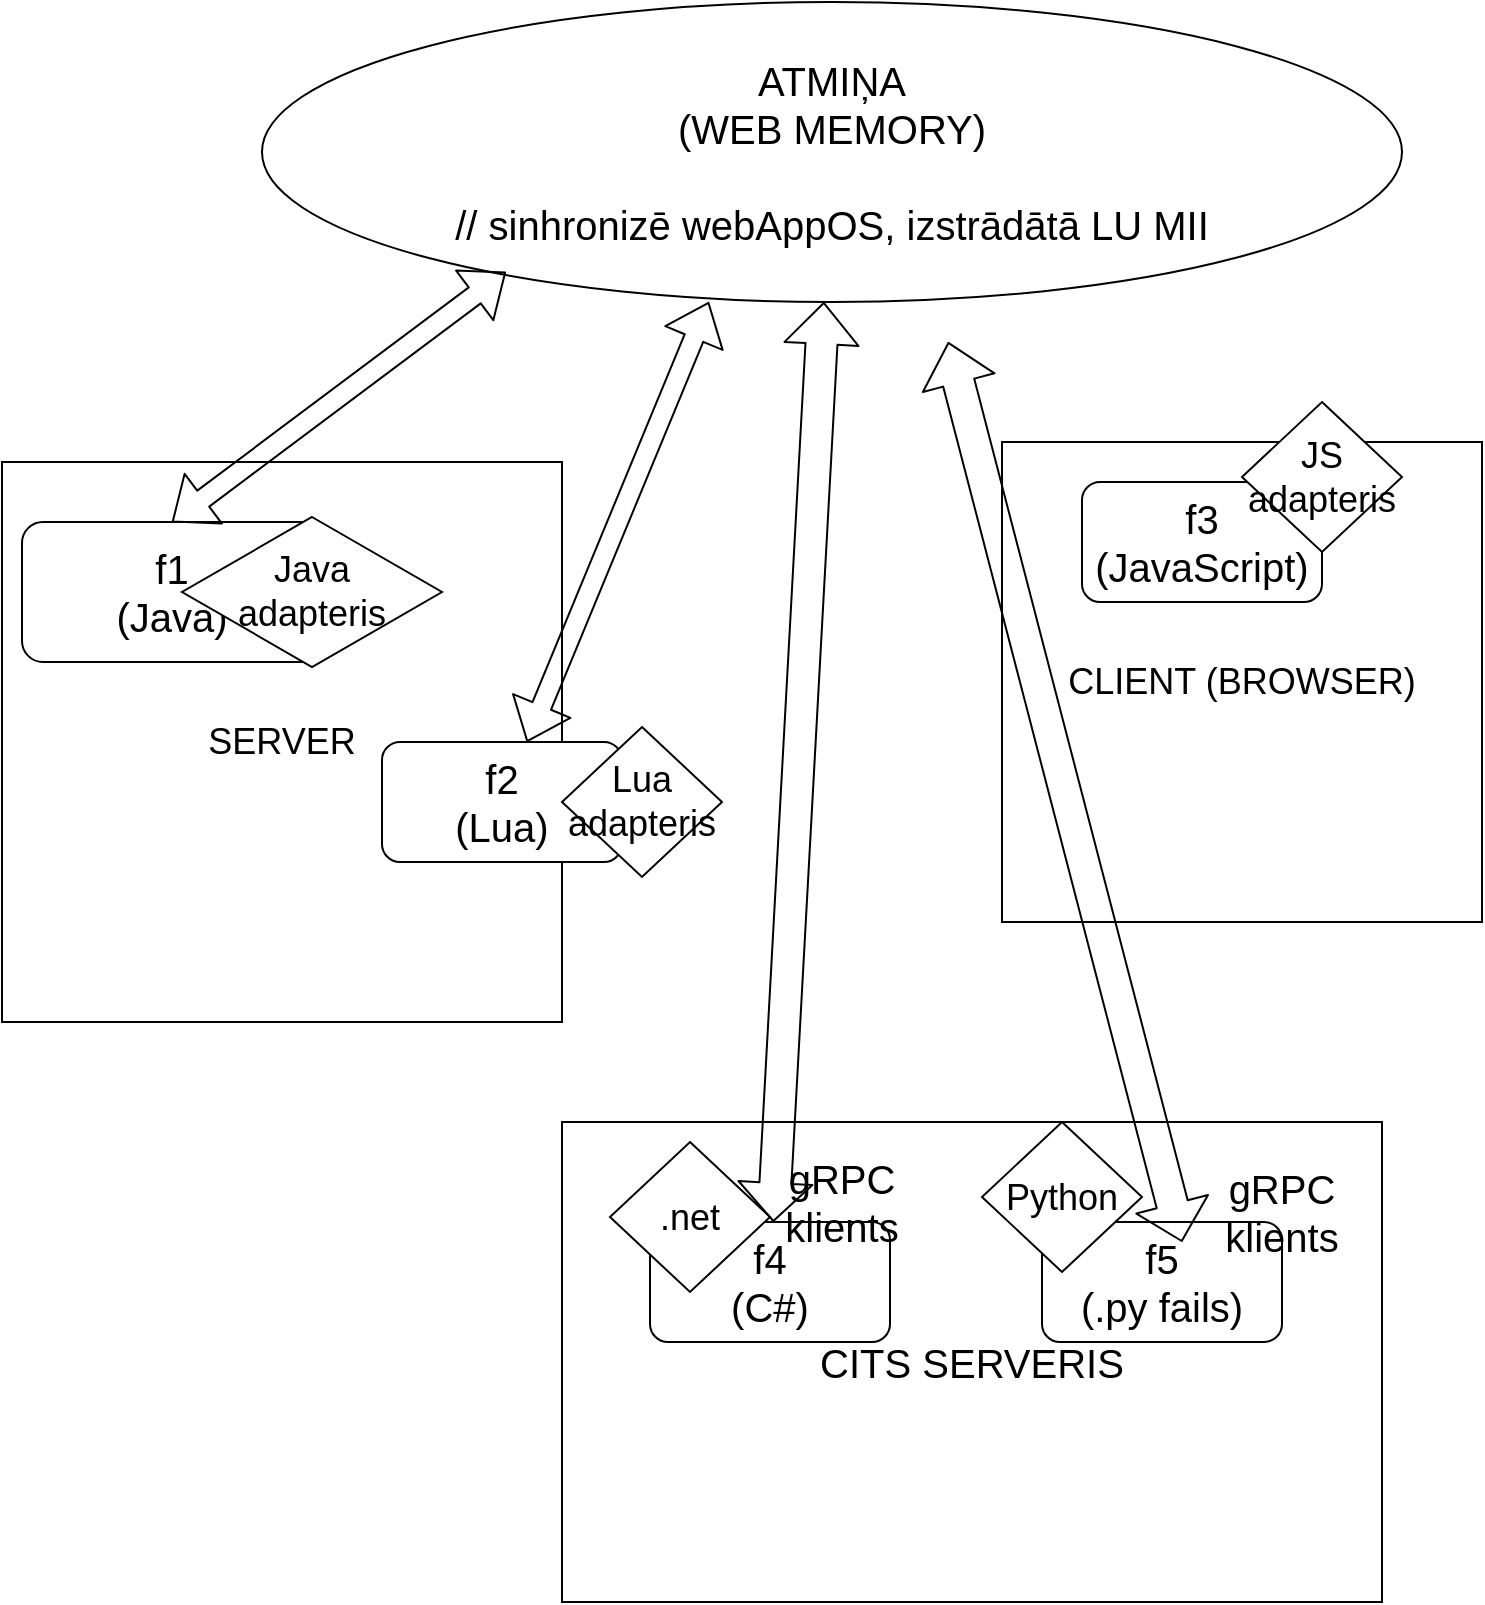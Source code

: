 <mxfile version="15.4.0" type="device" pages="8"><diagram id="4FGdeTOtzaYVDd9oAVDU" name="Arhitektūra"><mxGraphModel dx="1422" dy="822" grid="1" gridSize="10" guides="1" tooltips="1" connect="1" arrows="1" fold="1" page="1" pageScale="1" pageWidth="827" pageHeight="1169" math="0" shadow="0"><root><mxCell id="0"/><mxCell id="1" parent="0"/><mxCell id="JkYt4D7YUJm8kLFxA-To-12" value="&lt;font style=&quot;font-size: 20px&quot;&gt;CITS SERVERIS&lt;/font&gt;" style="rounded=0;whiteSpace=wrap;html=1;" parent="1" vertex="1"><mxGeometry x="310" y="610" width="410" height="240" as="geometry"/></mxCell><mxCell id="JkYt4D7YUJm8kLFxA-To-1" value="&lt;font style=&quot;font-size: 18px&quot;&gt;SERVER&lt;/font&gt;" style="whiteSpace=wrap;html=1;aspect=fixed;" parent="1" vertex="1"><mxGeometry x="30" y="280" width="280" height="280" as="geometry"/></mxCell><mxCell id="JkYt4D7YUJm8kLFxA-To-2" value="&lt;span style=&quot;font-size: 18px&quot;&gt;CLIENT (BROWSER)&lt;/span&gt;" style="whiteSpace=wrap;html=1;aspect=fixed;" parent="1" vertex="1"><mxGeometry x="530" y="270" width="240" height="240" as="geometry"/></mxCell><mxCell id="JkYt4D7YUJm8kLFxA-To-3" value="&lt;font style=&quot;font-size: 20px&quot;&gt;ATMIŅA&lt;br&gt;(WEB MEMORY)&lt;br&gt;&lt;br&gt;// sinhronizē webAppOS, izstrādātā LU MII&lt;br&gt;&lt;/font&gt;" style="ellipse;whiteSpace=wrap;html=1;" parent="1" vertex="1"><mxGeometry x="160" y="50" width="570" height="150" as="geometry"/></mxCell><mxCell id="JkYt4D7YUJm8kLFxA-To-4" value="&lt;font style=&quot;font-size: 20px&quot;&gt;f1&lt;br&gt;(Java)&lt;br&gt;&lt;/font&gt;" style="rounded=1;whiteSpace=wrap;html=1;" parent="1" vertex="1"><mxGeometry x="40" y="310" width="150" height="70" as="geometry"/></mxCell><mxCell id="JkYt4D7YUJm8kLFxA-To-5" value="&lt;font style=&quot;font-size: 20px&quot;&gt;f2&lt;br&gt;(Lua)&lt;br&gt;&lt;/font&gt;" style="rounded=1;whiteSpace=wrap;html=1;" parent="1" vertex="1"><mxGeometry x="220" y="420" width="120" height="60" as="geometry"/></mxCell><mxCell id="JkYt4D7YUJm8kLFxA-To-6" value="&lt;font style=&quot;font-size: 20px&quot;&gt;f3&lt;br&gt;(JavaScript)&lt;br&gt;&lt;/font&gt;" style="rounded=1;whiteSpace=wrap;html=1;" parent="1" vertex="1"><mxGeometry x="570" y="290" width="120" height="60" as="geometry"/></mxCell><mxCell id="JkYt4D7YUJm8kLFxA-To-7" value="&lt;font style=&quot;font-size: 18px&quot;&gt;Java &lt;br&gt;adapteris&lt;/font&gt;" style="rhombus;whiteSpace=wrap;html=1;" parent="1" vertex="1"><mxGeometry x="120" y="307.5" width="130" height="75" as="geometry"/></mxCell><mxCell id="JkYt4D7YUJm8kLFxA-To-8" value="&lt;font style=&quot;font-size: 18px&quot;&gt;Lua&lt;br&gt;adapteris&lt;/font&gt;" style="rhombus;whiteSpace=wrap;html=1;" parent="1" vertex="1"><mxGeometry x="310" y="412.5" width="80" height="75" as="geometry"/></mxCell><mxCell id="JkYt4D7YUJm8kLFxA-To-9" value="&lt;font style=&quot;font-size: 18px&quot;&gt;JS&lt;br&gt;adapteris&lt;/font&gt;" style="rhombus;whiteSpace=wrap;html=1;" parent="1" vertex="1"><mxGeometry x="650" y="250" width="80" height="75" as="geometry"/></mxCell><mxCell id="JkYt4D7YUJm8kLFxA-To-13" value="&lt;font style=&quot;font-size: 20px&quot;&gt;f4&lt;br&gt;(C#)&lt;br&gt;&lt;/font&gt;" style="rounded=1;whiteSpace=wrap;html=1;" parent="1" vertex="1"><mxGeometry x="354" y="660" width="120" height="60" as="geometry"/></mxCell><mxCell id="JkYt4D7YUJm8kLFxA-To-10" value="&lt;font style=&quot;font-size: 18px&quot;&gt;.net&lt;/font&gt;" style="rhombus;whiteSpace=wrap;html=1;" parent="1" vertex="1"><mxGeometry x="334" y="620" width="80" height="75" as="geometry"/></mxCell><mxCell id="JkYt4D7YUJm8kLFxA-To-15" value="&lt;font style=&quot;font-size: 20px&quot;&gt;f5&lt;br&gt;(.py fails)&lt;br&gt;&lt;/font&gt;" style="rounded=1;whiteSpace=wrap;html=1;" parent="1" vertex="1"><mxGeometry x="550" y="660" width="120" height="60" as="geometry"/></mxCell><mxCell id="JkYt4D7YUJm8kLFxA-To-11" value="&lt;font style=&quot;font-size: 18px&quot;&gt;Python&lt;/font&gt;" style="rhombus;whiteSpace=wrap;html=1;" parent="1" vertex="1"><mxGeometry x="520" y="610" width="80" height="75" as="geometry"/></mxCell><mxCell id="JkYt4D7YUJm8kLFxA-To-17" value="" style="shape=flexArrow;endArrow=classic;startArrow=classic;html=1;width=16;endSize=6.5;" parent="1" source="JkYt4D7YUJm8kLFxA-To-13" target="JkYt4D7YUJm8kLFxA-To-3" edge="1"><mxGeometry width="50" height="50" relative="1" as="geometry"><mxPoint x="390" y="470" as="sourcePoint"/><mxPoint x="440" y="420" as="targetPoint"/></mxGeometry></mxCell><mxCell id="JkYt4D7YUJm8kLFxA-To-18" value="" style="shape=flexArrow;endArrow=classic;startArrow=classic;html=1;entryX=0.392;entryY=1;entryDx=0;entryDy=0;entryPerimeter=0;" parent="1" source="JkYt4D7YUJm8kLFxA-To-5" target="JkYt4D7YUJm8kLFxA-To-3" edge="1"><mxGeometry width="50" height="50" relative="1" as="geometry"><mxPoint x="390" y="470" as="sourcePoint"/><mxPoint x="440" y="420" as="targetPoint"/></mxGeometry></mxCell><mxCell id="JkYt4D7YUJm8kLFxA-To-19" value="" style="shape=flexArrow;endArrow=classic;startArrow=classic;html=1;entryX=0.214;entryY=0.9;entryDx=0;entryDy=0;entryPerimeter=0;exitX=0.5;exitY=0;exitDx=0;exitDy=0;" parent="1" source="JkYt4D7YUJm8kLFxA-To-4" target="JkYt4D7YUJm8kLFxA-To-3" edge="1"><mxGeometry width="50" height="50" relative="1" as="geometry"><mxPoint x="200.0" y="290" as="sourcePoint"/><mxPoint x="300.87" y="90" as="targetPoint"/></mxGeometry></mxCell><mxCell id="JkYt4D7YUJm8kLFxA-To-20" value="&lt;font style=&quot;font-size: 20px&quot;&gt;gRPC klients&lt;/font&gt;" style="text;html=1;strokeColor=none;fillColor=none;align=center;verticalAlign=middle;whiteSpace=wrap;rounded=0;" parent="1" vertex="1"><mxGeometry x="430" y="650" width="40" as="geometry"/></mxCell><mxCell id="JkYt4D7YUJm8kLFxA-To-23" value="&lt;font style=&quot;font-size: 20px&quot;&gt;gRPC klients&lt;/font&gt;" style="text;html=1;strokeColor=none;fillColor=none;align=center;verticalAlign=middle;whiteSpace=wrap;rounded=0;" parent="1" vertex="1"><mxGeometry x="620" y="585" width="100" height="140" as="geometry"/></mxCell><mxCell id="JkYt4D7YUJm8kLFxA-To-24" value="" style="shape=flexArrow;endArrow=classic;startArrow=classic;html=1;width=16;endSize=6.5;exitX=0;exitY=0.607;exitDx=0;exitDy=0;exitPerimeter=0;" parent="1" source="JkYt4D7YUJm8kLFxA-To-23" edge="1"><mxGeometry width="50" height="50" relative="1" as="geometry"><mxPoint x="474.002" y="660" as="sourcePoint"/><mxPoint x="503.067" y="219.985" as="targetPoint"/></mxGeometry></mxCell></root></mxGraphModel></diagram><diagram id="thP_0DSKYPgcW4BB_6TS" name="DPD 0.level"><mxGraphModel dx="1422" dy="822" grid="1" gridSize="10" guides="1" tooltips="1" connect="1" arrows="1" fold="1" page="1" pageScale="1" pageWidth="850" pageHeight="1100" math="0" shadow="0"><root><mxCell id="uDnNOYlUMGLnha8PoXZG-0"/><mxCell id="uDnNOYlUMGLnha8PoXZG-1" parent="uDnNOYlUMGLnha8PoXZG-0"/><mxCell id="kbPrRJ34sPElS2_fqJ_N-9" style="edgeStyle=orthogonalEdgeStyle;rounded=0;orthogonalLoop=1;jettySize=auto;html=1;exitX=0;exitY=0;exitDx=0;exitDy=0;entryX=0.5;entryY=0;entryDx=0;entryDy=0;fillColor=#fff2cc;strokeColor=#d6b656;" parent="uDnNOYlUMGLnha8PoXZG-1" source="uDnNOYlUMGLnha8PoXZG-2" target="kbPrRJ34sPElS2_fqJ_N-0" edge="1"><mxGeometry relative="1" as="geometry"/></mxCell><mxCell id="kbPrRJ34sPElS2_fqJ_N-10" value="&lt;font style=&quot;font-size: 18px&quot;&gt;Starpkoda dati&lt;/font&gt;" style="edgeLabel;html=1;align=center;verticalAlign=middle;resizable=0;points=[];" parent="kbPrRJ34sPElS2_fqJ_N-9" vertex="1" connectable="0"><mxGeometry x="-0.279" y="4" relative="1" as="geometry"><mxPoint x="-32" y="-6" as="offset"/></mxGeometry></mxCell><mxCell id="kbPrRJ34sPElS2_fqJ_N-12" style="edgeStyle=orthogonalEdgeStyle;rounded=0;orthogonalLoop=1;jettySize=auto;html=1;exitX=1;exitY=1;exitDx=0;exitDy=0;entryX=0.5;entryY=1;entryDx=0;entryDy=0;fillColor=#d5e8d4;strokeColor=#82b366;" parent="uDnNOYlUMGLnha8PoXZG-1" source="uDnNOYlUMGLnha8PoXZG-2" target="kbPrRJ34sPElS2_fqJ_N-3" edge="1"><mxGeometry relative="1" as="geometry"><Array as="points"><mxPoint x="709" y="570"/><mxPoint x="170" y="570"/></Array></mxGeometry></mxCell><mxCell id="kbPrRJ34sPElS2_fqJ_N-14" value="&lt;font style=&quot;font-size: 18px&quot;&gt;Datu apstrādes rezultāts (JSON)&lt;/font&gt;" style="edgeLabel;html=1;align=center;verticalAlign=middle;resizable=0;points=[];" parent="kbPrRJ34sPElS2_fqJ_N-12" vertex="1" connectable="0"><mxGeometry x="0.049" y="-2" relative="1" as="geometry"><mxPoint as="offset"/></mxGeometry></mxCell><mxCell id="kbPrRJ34sPElS2_fqJ_N-16" style="edgeStyle=orthogonalEdgeStyle;rounded=0;orthogonalLoop=1;jettySize=auto;html=1;exitX=1;exitY=0;exitDx=0;exitDy=0;entryX=0.5;entryY=0;entryDx=0;entryDy=0;fillColor=#f8cecc;strokeColor=#b85450;" parent="uDnNOYlUMGLnha8PoXZG-1" source="uDnNOYlUMGLnha8PoXZG-2" target="kbPrRJ34sPElS2_fqJ_N-2" edge="1"><mxGeometry relative="1" as="geometry"><Array as="points"><mxPoint x="709" y="160"/><mxPoint x="170" y="160"/></Array></mxGeometry></mxCell><mxCell id="kbPrRJ34sPElS2_fqJ_N-17" value="&lt;font style=&quot;font-size: 18px&quot;&gt;Instalācijas rezultāts (ir/nav kļūdas)&lt;/font&gt;" style="edgeLabel;html=1;align=center;verticalAlign=middle;resizable=0;points=[];" parent="kbPrRJ34sPElS2_fqJ_N-16" vertex="1" connectable="0"><mxGeometry x="0.058" y="2" relative="1" as="geometry"><mxPoint as="offset"/></mxGeometry></mxCell><mxCell id="uDnNOYlUMGLnha8PoXZG-2" value="&lt;font style=&quot;font-size: 24px&quot;&gt;C# adapteris un starpkoda ģenerators&lt;/font&gt;" style="ellipse;whiteSpace=wrap;html=1;fillColor=#dae8fc;strokeColor=#6c8ebf;" parent="uDnNOYlUMGLnha8PoXZG-1" vertex="1"><mxGeometry x="530" y="290" width="210" height="150" as="geometry"/></mxCell><mxCell id="kbPrRJ34sPElS2_fqJ_N-7" style="edgeStyle=orthogonalEdgeStyle;rounded=0;orthogonalLoop=1;jettySize=auto;html=1;entryX=0;entryY=0.5;entryDx=0;entryDy=0;fillColor=#fff2cc;strokeColor=#d6b656;" parent="uDnNOYlUMGLnha8PoXZG-1" source="kbPrRJ34sPElS2_fqJ_N-0" target="uDnNOYlUMGLnha8PoXZG-2" edge="1"><mxGeometry relative="1" as="geometry"/></mxCell><mxCell id="kbPrRJ34sPElS2_fqJ_N-8" value="&lt;font style=&quot;font-size: 18px&quot;&gt;Pirmkoda dati&lt;/font&gt;" style="edgeLabel;html=1;align=center;verticalAlign=middle;resizable=0;points=[];" parent="kbPrRJ34sPElS2_fqJ_N-7" vertex="1" connectable="0"><mxGeometry x="-0.247" relative="1" as="geometry"><mxPoint as="offset"/></mxGeometry></mxCell><mxCell id="kbPrRJ34sPElS2_fqJ_N-0" value="&lt;font size=&quot;3&quot;&gt;Izstrādātāji&lt;/font&gt;" style="rounded=0;whiteSpace=wrap;html=1;fillColor=#fff2cc;strokeColor=#d6b656;" parent="uDnNOYlUMGLnha8PoXZG-1" vertex="1"><mxGeometry x="110" y="340" width="120" height="70" as="geometry"/></mxCell><mxCell id="kbPrRJ34sPElS2_fqJ_N-5" style="edgeStyle=orthogonalEdgeStyle;rounded=0;orthogonalLoop=1;jettySize=auto;html=1;entryX=0.5;entryY=0;entryDx=0;entryDy=0;fillColor=#f8cecc;strokeColor=#b85450;" parent="uDnNOYlUMGLnha8PoXZG-1" source="kbPrRJ34sPElS2_fqJ_N-2" target="uDnNOYlUMGLnha8PoXZG-2" edge="1"><mxGeometry relative="1" as="geometry"/></mxCell><mxCell id="kbPrRJ34sPElS2_fqJ_N-15" value="&lt;font style=&quot;font-size: 18px&quot;&gt;Instalācijas dati&lt;/font&gt;" style="edgeLabel;html=1;align=center;verticalAlign=middle;resizable=0;points=[];" parent="kbPrRJ34sPElS2_fqJ_N-5" vertex="1" connectable="0"><mxGeometry x="-0.308" y="4" relative="1" as="geometry"><mxPoint as="offset"/></mxGeometry></mxCell><mxCell id="kbPrRJ34sPElS2_fqJ_N-2" value="&lt;font size=&quot;3&quot;&gt;Administratori&lt;br&gt;&lt;/font&gt;" style="rounded=0;whiteSpace=wrap;html=1;fillColor=#f8cecc;strokeColor=#b85450;" parent="uDnNOYlUMGLnha8PoXZG-1" vertex="1"><mxGeometry x="110" y="200" width="120" height="70" as="geometry"/></mxCell><mxCell id="kbPrRJ34sPElS2_fqJ_N-11" style="edgeStyle=orthogonalEdgeStyle;rounded=0;orthogonalLoop=1;jettySize=auto;html=1;entryX=0.5;entryY=1;entryDx=0;entryDy=0;fillColor=#d5e8d4;strokeColor=#82b366;" parent="uDnNOYlUMGLnha8PoXZG-1" source="kbPrRJ34sPElS2_fqJ_N-3" target="uDnNOYlUMGLnha8PoXZG-2" edge="1"><mxGeometry relative="1" as="geometry"/></mxCell><mxCell id="kbPrRJ34sPElS2_fqJ_N-13" value="&lt;font style=&quot;font-size: 18px&quot;&gt;Biznesa loģikas dati/lietotnes dati&lt;/font&gt;" style="edgeLabel;html=1;align=center;verticalAlign=middle;resizable=0;points=[];" parent="kbPrRJ34sPElS2_fqJ_N-11" vertex="1" connectable="0"><mxGeometry x="-0.221" y="1" relative="1" as="geometry"><mxPoint as="offset"/></mxGeometry></mxCell><mxCell id="kbPrRJ34sPElS2_fqJ_N-3" value="&lt;font size=&quot;3&quot;&gt;Gala lietotāji&lt;/font&gt;" style="rounded=0;whiteSpace=wrap;html=1;fillColor=#d5e8d4;strokeColor=#82b366;" parent="uDnNOYlUMGLnha8PoXZG-1" vertex="1"><mxGeometry x="110" y="460" width="120" height="70" as="geometry"/></mxCell></root></mxGraphModel></diagram><diagram id="RLf9sCFCzR_fkHdOv-l0" name="DPD 1. level"><mxGraphModel dx="1422" dy="1922" grid="1" gridSize="10" guides="1" tooltips="1" connect="1" arrows="1" fold="1" page="1" pageScale="1" pageWidth="850" pageHeight="1100" math="0" shadow="0"><root><mxCell id="gT8N5CCb1ISTQRQNsIZH-0"/><mxCell id="gT8N5CCb1ISTQRQNsIZH-1" parent="gT8N5CCb1ISTQRQNsIZH-0"/><mxCell id="4v83Rd_TtsxtvYWmYMDw-21" value="" style="rounded=0;whiteSpace=wrap;html=1;dashed=1;dashPattern=1 1;fillColor=#F5F8FF;strokeColor=#6c8ebf;" parent="gT8N5CCb1ISTQRQNsIZH-1" vertex="1"><mxGeometry x="730" y="-30" width="250" height="750" as="geometry"/></mxCell><mxCell id="4v83Rd_TtsxtvYWmYMDw-18" style="edgeStyle=orthogonalEdgeStyle;rounded=0;orthogonalLoop=1;jettySize=auto;html=1;entryX=0.5;entryY=0;entryDx=0;entryDy=0;exitX=0.5;exitY=1;exitDx=0;exitDy=0;fillColor=#dae8fc;strokeColor=#6c8ebf;" parent="gT8N5CCb1ISTQRQNsIZH-1" source="gT8N5CCb1ISTQRQNsIZH-2" target="4v83Rd_TtsxtvYWmYMDw-17" edge="1"><mxGeometry relative="1" as="geometry"><Array as="points"><mxPoint x="860" y="310"/><mxPoint x="860" y="310"/></Array></mxGeometry></mxCell><mxCell id="4v83Rd_TtsxtvYWmYMDw-22" value="&lt;span style=&quot;font-size: 18px&quot;&gt;Ģenerētā koda dati&lt;/span&gt;" style="edgeLabel;html=1;align=center;verticalAlign=middle;resizable=0;points=[];labelBackgroundColor=#F5F8FF;" parent="4v83Rd_TtsxtvYWmYMDw-18" vertex="1" connectable="0"><mxGeometry x="-0.357" relative="1" as="geometry"><mxPoint y="15" as="offset"/></mxGeometry></mxCell><mxCell id="4v83Rd_TtsxtvYWmYMDw-26" style="edgeStyle=orthogonalEdgeStyle;rounded=0;orthogonalLoop=1;jettySize=auto;html=1;exitX=1;exitY=1;exitDx=0;exitDy=0;fillColor=#dae8fc;strokeColor=#6c8ebf;" parent="gT8N5CCb1ISTQRQNsIZH-1" source="gT8N5CCb1ISTQRQNsIZH-3" target="gT8N5CCb1ISTQRQNsIZH-2" edge="1"><mxGeometry relative="1" as="geometry"><Array as="points"><mxPoint x="892" y="680"/><mxPoint x="1060" y="680"/><mxPoint x="1060" y="240"/></Array></mxGeometry></mxCell><mxCell id="4v83Rd_TtsxtvYWmYMDw-27" value="&lt;span style=&quot;font-size: 18px&quot;&gt;RAAPI&lt;/span&gt;" style="edgeLabel;html=1;align=center;verticalAlign=middle;resizable=0;points=[];" parent="4v83Rd_TtsxtvYWmYMDw-26" vertex="1" connectable="0"><mxGeometry x="-0.111" y="1" relative="1" as="geometry"><mxPoint y="-32" as="offset"/></mxGeometry></mxCell><mxCell id="gT8N5CCb1ISTQRQNsIZH-2" value="&lt;font style=&quot;font-size: 18px&quot;&gt;Ģenerātora modulis&lt;/font&gt;" style="ellipse;whiteSpace=wrap;html=1;fillColor=#dae8fc;strokeColor=#6c8ebf;" parent="gT8N5CCb1ISTQRQNsIZH-1" vertex="1"><mxGeometry x="800" y="200" width="120" height="80" as="geometry"/></mxCell><mxCell id="4v83Rd_TtsxtvYWmYMDw-24" style="edgeStyle=orthogonalEdgeStyle;rounded=0;orthogonalLoop=1;jettySize=auto;html=1;exitX=0;exitY=0;exitDx=0;exitDy=0;entryX=0;entryY=1;entryDx=0;entryDy=0;fillColor=#dae8fc;strokeColor=#6c8ebf;" parent="gT8N5CCb1ISTQRQNsIZH-1" source="gT8N5CCb1ISTQRQNsIZH-3" target="4v83Rd_TtsxtvYWmYMDw-17" edge="1"><mxGeometry relative="1" as="geometry"/></mxCell><mxCell id="4v83Rd_TtsxtvYWmYMDw-25" value="&lt;font style=&quot;font-size: 18px&quot;&gt;Vaicājuma &lt;br&gt;rezultāts&lt;/font&gt;" style="edgeLabel;html=1;align=center;verticalAlign=middle;resizable=0;points=[];labelBackgroundColor=#F5F8FF;" parent="4v83Rd_TtsxtvYWmYMDw-24" vertex="1" connectable="0"><mxGeometry x="0.24" y="3" relative="1" as="geometry"><mxPoint y="6" as="offset"/></mxGeometry></mxCell><mxCell id="gT8N5CCb1ISTQRQNsIZH-3" value="&lt;font style=&quot;font-size: 18px&quot;&gt;WebMemory modulis&lt;/font&gt;" style="ellipse;whiteSpace=wrap;html=1;fillColor=#dae8fc;strokeColor=#6c8ebf;" parent="gT8N5CCb1ISTQRQNsIZH-1" vertex="1"><mxGeometry x="790" y="570" width="120" height="80" as="geometry"/></mxCell><mxCell id="4v83Rd_TtsxtvYWmYMDw-0" style="edgeStyle=orthogonalEdgeStyle;rounded=0;orthogonalLoop=1;jettySize=auto;html=1;exitX=0;exitY=0.5;exitDx=0;exitDy=0;entryX=0.5;entryY=1;entryDx=0;entryDy=0;fillColor=#fff2cc;strokeColor=#d6b656;" parent="gT8N5CCb1ISTQRQNsIZH-1" source="4v83Rd_TtsxtvYWmYMDw-17" target="4v83Rd_TtsxtvYWmYMDw-9" edge="1"><mxGeometry relative="1" as="geometry"><mxPoint x="560.754" y="311.967" as="sourcePoint"/><mxPoint x="260" y="400" as="targetPoint"/><Array as="points"><mxPoint x="780" y="440"/><mxPoint x="170" y="440"/></Array></mxGeometry></mxCell><mxCell id="4v83Rd_TtsxtvYWmYMDw-1" value="&lt;font style=&quot;font-size: 18px&quot;&gt;Starpkoda dati&lt;/font&gt;" style="edgeLabel;html=1;align=center;verticalAlign=middle;resizable=0;points=[];" parent="4v83Rd_TtsxtvYWmYMDw-0" vertex="1" connectable="0"><mxGeometry x="-0.279" y="4" relative="1" as="geometry"><mxPoint x="-32" y="-6" as="offset"/></mxGeometry></mxCell><mxCell id="4v83Rd_TtsxtvYWmYMDw-2" style="edgeStyle=orthogonalEdgeStyle;rounded=0;orthogonalLoop=1;jettySize=auto;html=1;exitX=0.5;exitY=1;exitDx=0;exitDy=0;entryX=0.5;entryY=1;entryDx=0;entryDy=0;fillColor=#d5e8d4;strokeColor=#82b366;" parent="gT8N5CCb1ISTQRQNsIZH-1" source="gT8N5CCb1ISTQRQNsIZH-3" target="4v83Rd_TtsxtvYWmYMDw-15" edge="1"><mxGeometry relative="1" as="geometry"><Array as="points"><mxPoint x="860" y="650"/><mxPoint x="860" y="680"/><mxPoint x="170" y="680"/></Array><mxPoint x="709.246" y="418.033" as="sourcePoint"/></mxGeometry></mxCell><mxCell id="4v83Rd_TtsxtvYWmYMDw-3" value="&lt;font style=&quot;font-size: 18px&quot;&gt;Datu apstrādes rezultāts (JSON)&lt;/font&gt;" style="edgeLabel;html=1;align=center;verticalAlign=middle;resizable=0;points=[];" parent="4v83Rd_TtsxtvYWmYMDw-2" vertex="1" connectable="0"><mxGeometry x="0.049" y="-2" relative="1" as="geometry"><mxPoint as="offset"/></mxGeometry></mxCell><mxCell id="4v83Rd_TtsxtvYWmYMDw-4" style="edgeStyle=orthogonalEdgeStyle;rounded=0;orthogonalLoop=1;jettySize=auto;html=1;exitX=0;exitY=0.088;exitDx=0;exitDy=0;exitPerimeter=0;fillColor=#f8cecc;strokeColor=#b85450;entryX=1.005;entryY=0.134;entryDx=0;entryDy=0;entryPerimeter=0;" parent="gT8N5CCb1ISTQRQNsIZH-1" source="4v83Rd_TtsxtvYWmYMDw-21" target="4v83Rd_TtsxtvYWmYMDw-12" edge="1"><mxGeometry relative="1" as="geometry"><Array as="points"><mxPoint x="270" y="36"/><mxPoint x="270" y="29"/></Array><mxPoint x="670" y="170" as="sourcePoint"/><mxPoint x="240" y="30" as="targetPoint"/></mxGeometry></mxCell><mxCell id="4v83Rd_TtsxtvYWmYMDw-5" value="&lt;font style=&quot;font-size: 18px&quot;&gt;Instalācijas rezultāts (ir/nav kļūdas)&lt;/font&gt;" style="edgeLabel;html=1;align=center;verticalAlign=middle;resizable=0;points=[];" parent="4v83Rd_TtsxtvYWmYMDw-4" vertex="1" connectable="0"><mxGeometry x="0.058" y="2" relative="1" as="geometry"><mxPoint as="offset"/></mxGeometry></mxCell><mxCell id="4v83Rd_TtsxtvYWmYMDw-7" style="edgeStyle=orthogonalEdgeStyle;rounded=0;orthogonalLoop=1;jettySize=auto;html=1;entryX=0;entryY=0.5;entryDx=0;entryDy=0;exitX=0.5;exitY=0;exitDx=0;exitDy=0;fillColor=#fff2cc;strokeColor=#d6b656;" parent="gT8N5CCb1ISTQRQNsIZH-1" source="4v83Rd_TtsxtvYWmYMDw-9" target="Ft_SXxs9l8Yi0KsyWW9n-0" edge="1"><mxGeometry relative="1" as="geometry"><mxPoint x="530" y="365" as="targetPoint"/><Array as="points"><mxPoint x="170" y="160"/><mxPoint x="570" y="160"/><mxPoint x="570" y="140"/><mxPoint x="760" y="140"/><mxPoint x="760" y="90"/><mxPoint x="770" y="90"/><mxPoint x="770" y="50"/></Array></mxGeometry></mxCell><mxCell id="4v83Rd_TtsxtvYWmYMDw-8" value="&lt;font style=&quot;font-size: 18px&quot;&gt;Pirmkoda dati&lt;/font&gt;" style="edgeLabel;html=1;align=center;verticalAlign=middle;resizable=0;points=[];" parent="4v83Rd_TtsxtvYWmYMDw-7" vertex="1" connectable="0"><mxGeometry x="-0.247" relative="1" as="geometry"><mxPoint as="offset"/></mxGeometry></mxCell><mxCell id="Ft_SXxs9l8Yi0KsyWW9n-1" style="edgeStyle=orthogonalEdgeStyle;rounded=0;orthogonalLoop=1;jettySize=auto;html=1;exitX=0;exitY=1;exitDx=0;exitDy=0;fillColor=#fff2cc;strokeColor=#d6b656;" parent="gT8N5CCb1ISTQRQNsIZH-1" source="Ft_SXxs9l8Yi0KsyWW9n-0" target="4v83Rd_TtsxtvYWmYMDw-9" edge="1"><mxGeometry relative="1" as="geometry"><Array as="points"><mxPoint x="790" y="118"/><mxPoint x="790" y="190"/><mxPoint x="650" y="190"/><mxPoint x="650" y="280"/><mxPoint x="260" y="280"/><mxPoint x="260" y="375"/></Array></mxGeometry></mxCell><mxCell id="4v83Rd_TtsxtvYWmYMDw-9" value="&lt;font size=&quot;3&quot;&gt;Izstrādātāji&lt;/font&gt;" style="rounded=0;whiteSpace=wrap;html=1;fillColor=#fff2cc;strokeColor=#d6b656;" parent="gT8N5CCb1ISTQRQNsIZH-1" vertex="1"><mxGeometry x="110" y="340" width="120" height="70" as="geometry"/></mxCell><mxCell id="4v83Rd_TtsxtvYWmYMDw-10" style="edgeStyle=orthogonalEdgeStyle;rounded=0;orthogonalLoop=1;jettySize=auto;html=1;entryX=-0.008;entryY=0.162;entryDx=0;entryDy=0;entryPerimeter=0;fillColor=#f8cecc;strokeColor=#b85450;exitX=1;exitY=0.75;exitDx=0;exitDy=0;" parent="gT8N5CCb1ISTQRQNsIZH-1" source="4v83Rd_TtsxtvYWmYMDw-12" target="4v83Rd_TtsxtvYWmYMDw-21" edge="1"><mxGeometry relative="1" as="geometry"><mxPoint x="635" y="290" as="targetPoint"/><mxPoint x="200" y="92" as="sourcePoint"/><Array as="points"><mxPoint x="240" y="73"/><mxPoint x="240" y="92"/></Array></mxGeometry></mxCell><mxCell id="4v83Rd_TtsxtvYWmYMDw-11" value="&lt;font style=&quot;font-size: 18px&quot;&gt;Instalācijas dati&lt;/font&gt;" style="edgeLabel;html=1;align=center;verticalAlign=middle;resizable=0;points=[];" parent="4v83Rd_TtsxtvYWmYMDw-10" vertex="1" connectable="0"><mxGeometry x="-0.308" y="4" relative="1" as="geometry"><mxPoint as="offset"/></mxGeometry></mxCell><mxCell id="4v83Rd_TtsxtvYWmYMDw-12" value="&lt;font size=&quot;3&quot;&gt;Administratori&lt;br&gt;&lt;/font&gt;" style="rounded=0;whiteSpace=wrap;html=1;fillColor=#f8cecc;strokeColor=#b85450;" parent="gT8N5CCb1ISTQRQNsIZH-1" vertex="1"><mxGeometry x="100" y="20" width="120" height="70" as="geometry"/></mxCell><mxCell id="4v83Rd_TtsxtvYWmYMDw-13" style="edgeStyle=orthogonalEdgeStyle;rounded=0;orthogonalLoop=1;jettySize=auto;html=1;entryX=0;entryY=0.5;entryDx=0;entryDy=0;fillColor=#d5e8d4;strokeColor=#82b366;" parent="gT8N5CCb1ISTQRQNsIZH-1" source="4v83Rd_TtsxtvYWmYMDw-15" target="gT8N5CCb1ISTQRQNsIZH-3" edge="1"><mxGeometry relative="1" as="geometry"><mxPoint x="635" y="440" as="targetPoint"/><Array as="points"><mxPoint x="490" y="515"/><mxPoint x="490" y="580"/><mxPoint x="710" y="580"/><mxPoint x="710" y="540"/><mxPoint x="760" y="540"/><mxPoint x="760" y="610"/></Array></mxGeometry></mxCell><mxCell id="4v83Rd_TtsxtvYWmYMDw-14" value="&lt;font style=&quot;font-size: 18px&quot;&gt;Biznesa loģikas dati/lietotnes dati&lt;/font&gt;" style="edgeLabel;html=1;align=center;verticalAlign=middle;resizable=0;points=[];" parent="4v83Rd_TtsxtvYWmYMDw-13" vertex="1" connectable="0"><mxGeometry x="-0.221" y="1" relative="1" as="geometry"><mxPoint as="offset"/></mxGeometry></mxCell><mxCell id="4v83Rd_TtsxtvYWmYMDw-15" value="&lt;font size=&quot;3&quot;&gt;Gala lietotāji&lt;/font&gt;" style="rounded=0;whiteSpace=wrap;html=1;fillColor=#d5e8d4;strokeColor=#82b366;" parent="gT8N5CCb1ISTQRQNsIZH-1" vertex="1"><mxGeometry x="110" y="480" width="120" height="70" as="geometry"/></mxCell><mxCell id="4v83Rd_TtsxtvYWmYMDw-20" style="edgeStyle=orthogonalEdgeStyle;rounded=0;orthogonalLoop=1;jettySize=auto;html=1;entryX=1;entryY=0.5;entryDx=0;entryDy=0;fillColor=#dae8fc;strokeColor=#6c8ebf;" parent="gT8N5CCb1ISTQRQNsIZH-1" edge="1"><mxGeometry relative="1" as="geometry"><mxPoint x="920" y="440" as="sourcePoint"/><mxPoint x="910" y="620" as="targetPoint"/><Array as="points"><mxPoint x="940" y="440"/><mxPoint x="940" y="550"/><mxPoint x="930" y="550"/><mxPoint x="930" y="620"/></Array></mxGeometry></mxCell><mxCell id="4v83Rd_TtsxtvYWmYMDw-23" value="&lt;span style=&quot;font-size: 18px&quot;&gt;Vaicājumu &lt;br&gt;dati&lt;br&gt;&lt;/span&gt;" style="edgeLabel;html=1;align=center;verticalAlign=middle;resizable=0;points=[];labelBackgroundColor=#F5F8FF;" parent="4v83Rd_TtsxtvYWmYMDw-20" vertex="1" connectable="0"><mxGeometry x="-0.513" y="-2" relative="1" as="geometry"><mxPoint x="-8" y="39" as="offset"/></mxGeometry></mxCell><mxCell id="4v83Rd_TtsxtvYWmYMDw-17" value="&lt;span style=&quot;font-size: 18px&quot;&gt;Ģenerētā koda modulis&lt;/span&gt;" style="ellipse;whiteSpace=wrap;html=1;dashed=1;dashPattern=1 1;fillColor=#dae8fc;strokeColor=#6c8ebf;" parent="gT8N5CCb1ISTQRQNsIZH-1" vertex="1"><mxGeometry x="800" y="390" width="120" height="80" as="geometry"/></mxCell><mxCell id="Ft_SXxs9l8Yi0KsyWW9n-4" style="edgeStyle=orthogonalEdgeStyle;rounded=0;orthogonalLoop=1;jettySize=auto;html=1;entryX=0.5;entryY=0;entryDx=0;entryDy=0;fillColor=#dae8fc;strokeColor=#6c8ebf;" parent="gT8N5CCb1ISTQRQNsIZH-1" source="Ft_SXxs9l8Yi0KsyWW9n-0" target="gT8N5CCb1ISTQRQNsIZH-2" edge="1"><mxGeometry relative="1" as="geometry"/></mxCell><mxCell id="Ih51e5_bZy0ipkFoAtSo-0" value="" style="edgeStyle=orthogonalEdgeStyle;rounded=0;orthogonalLoop=1;jettySize=auto;html=1;fillColor=#dae8fc;strokeColor=#6c8ebf;" parent="gT8N5CCb1ISTQRQNsIZH-1" source="Ft_SXxs9l8Yi0KsyWW9n-0" target="gT8N5CCb1ISTQRQNsIZH-2" edge="1"><mxGeometry relative="1" as="geometry"/></mxCell><mxCell id="Ft_SXxs9l8Yi0KsyWW9n-0" value="&lt;font style=&quot;font-size: 18px&quot;&gt;Kompilatora modulis&lt;/font&gt;" style="ellipse;whiteSpace=wrap;html=1;fillColor=#dae8fc;strokeColor=#6c8ebf;" parent="gT8N5CCb1ISTQRQNsIZH-1" vertex="1"><mxGeometry x="800" y="10" width="120" height="80" as="geometry"/></mxCell><mxCell id="Ft_SXxs9l8Yi0KsyWW9n-3" value="&lt;font style=&quot;font-size: 18px&quot;&gt;Kompilācijas dati&lt;/font&gt;" style="edgeLabel;html=1;align=center;verticalAlign=middle;resizable=0;points=[];" parent="gT8N5CCb1ISTQRQNsIZH-1" vertex="1" connectable="0"><mxGeometry x="430" y="290" as="geometry"><mxPoint x="14" y="-12" as="offset"/></mxGeometry></mxCell><mxCell id="Ft_SXxs9l8Yi0KsyWW9n-6" value="&lt;span style=&quot;font-size: 18px&quot;&gt;Klašu un &lt;br&gt;asociāciju dati&lt;/span&gt;" style="edgeLabel;html=1;align=center;verticalAlign=middle;resizable=0;points=[];labelBackgroundColor=#F5F8FF;" parent="gT8N5CCb1ISTQRQNsIZH-1" vertex="1" connectable="0"><mxGeometry x="870" y="150" as="geometry"><mxPoint x="-7" y="-11" as="offset"/></mxGeometry></mxCell></root></mxGraphModel></diagram><diagram id="XQEMT9NxXMBV7tyHciBX" name="WebMemory modulis"><mxGraphModel dx="1422" dy="822" grid="1" gridSize="10" guides="1" tooltips="1" connect="1" arrows="1" fold="1" page="1" pageScale="1" pageWidth="850" pageHeight="1100" math="0" shadow="0"><root><mxCell id="vw5e_lbqnL3ewXCBePK7-0"/><mxCell id="vw5e_lbqnL3ewXCBePK7-1" parent="vw5e_lbqnL3ewXCBePK7-0"/><mxCell id="x28oZ_IadhI4z0PuqUL0-0" value="" style="rounded=0;whiteSpace=wrap;html=1;dashed=1;dashPattern=1 1;fillColor=#F5F8FF;strokeColor=#6c8ebf;" parent="vw5e_lbqnL3ewXCBePK7-1" vertex="1"><mxGeometry x="745" y="70" width="250" height="740" as="geometry"/></mxCell><mxCell id="owJkpO646Cq_D_7frHf9-0" value="&lt;font style=&quot;font-size: 18px&quot;&gt;Atrast klasi&lt;br&gt;&lt;/font&gt;" style="ellipse;whiteSpace=wrap;html=1;fillColor=#dae8fc;strokeColor=#6c8ebf;" parent="vw5e_lbqnL3ewXCBePK7-1" vertex="1"><mxGeometry x="810" y="100" width="120" height="80" as="geometry"/></mxCell><mxCell id="owJkpO646Cq_D_7frHf9-1" value="&lt;font style=&quot;font-size: 18px&quot;&gt;Dzēst klasi&lt;/font&gt;" style="ellipse;whiteSpace=wrap;html=1;fillColor=#dae8fc;strokeColor=#6c8ebf;" parent="vw5e_lbqnL3ewXCBePK7-1" vertex="1"><mxGeometry x="810" y="200" width="120" height="80" as="geometry"/></mxCell><mxCell id="owJkpO646Cq_D_7frHf9-2" value="&lt;font style=&quot;font-size: 18px&quot;&gt;Izveidot klasi&lt;/font&gt;" style="ellipse;whiteSpace=wrap;html=1;fillColor=#dae8fc;strokeColor=#6c8ebf;" parent="vw5e_lbqnL3ewXCBePK7-1" vertex="1"><mxGeometry x="810" y="300" width="120" height="80" as="geometry"/></mxCell><mxCell id="owJkpO646Cq_D_7frHf9-3" value="&lt;font style=&quot;font-size: 18px&quot;&gt;Atrast atribūtu&lt;br&gt;&lt;/font&gt;" style="ellipse;whiteSpace=wrap;html=1;fillColor=#dae8fc;strokeColor=#6c8ebf;" parent="vw5e_lbqnL3ewXCBePK7-1" vertex="1"><mxGeometry x="810" y="500" width="120" height="80" as="geometry"/></mxCell><mxCell id="owJkpO646Cq_D_7frHf9-4" value="&lt;font style=&quot;font-size: 18px&quot;&gt;Izveidot objektu&lt;/font&gt;" style="ellipse;whiteSpace=wrap;html=1;fillColor=#dae8fc;strokeColor=#6c8ebf;" parent="vw5e_lbqnL3ewXCBePK7-1" vertex="1"><mxGeometry x="810" y="400" width="120" height="80" as="geometry"/></mxCell><mxCell id="owJkpO646Cq_D_7frHf9-5" value="&lt;font style=&quot;font-size: 18px&quot;&gt;Atrast asociācijas galapunktu&lt;/font&gt;" style="ellipse;whiteSpace=wrap;html=1;fillColor=#dae8fc;strokeColor=#6c8ebf;" parent="vw5e_lbqnL3ewXCBePK7-1" vertex="1"><mxGeometry x="810" y="600" width="120" height="80" as="geometry"/></mxCell><mxCell id="owJkpO646Cq_D_7frHf9-6" value="&lt;font style=&quot;font-size: 18px&quot;&gt;Sasaistīt objektus&lt;/font&gt;" style="ellipse;whiteSpace=wrap;html=1;fillColor=#dae8fc;strokeColor=#6c8ebf;" parent="vw5e_lbqnL3ewXCBePK7-1" vertex="1"><mxGeometry x="810" y="700" width="120" height="80" as="geometry"/></mxCell><mxCell id="x28oZ_IadhI4z0PuqUL0-13" style="edgeStyle=orthogonalEdgeStyle;rounded=0;orthogonalLoop=1;jettySize=auto;html=1;entryX=0.5;entryY=0;entryDx=0;entryDy=0;exitX=0;exitY=0.088;exitDx=0;exitDy=0;exitPerimeter=0;fillColor=#f8cecc;strokeColor=#b85450;" parent="vw5e_lbqnL3ewXCBePK7-1" source="x28oZ_IadhI4z0PuqUL0-0" target="x28oZ_IadhI4z0PuqUL0-20" edge="1"><mxGeometry relative="1" as="geometry"><Array as="points"><mxPoint x="150" y="138"/></Array><mxPoint x="390" y="180" as="sourcePoint"/></mxGeometry></mxCell><mxCell id="x28oZ_IadhI4z0PuqUL0-14" value="&lt;font style=&quot;font-size: 18px&quot;&gt;Instalācijas rezultāts (ir/nav kļūdas)&lt;/font&gt;" style="edgeLabel;html=1;align=center;verticalAlign=middle;resizable=0;points=[];" parent="x28oZ_IadhI4z0PuqUL0-13" vertex="1" connectable="0"><mxGeometry x="0.058" y="2" relative="1" as="geometry"><mxPoint as="offset"/></mxGeometry></mxCell><mxCell id="x28oZ_IadhI4z0PuqUL0-17" value="&lt;font size=&quot;3&quot;&gt;Izstrādātāji&lt;/font&gt;" style="rounded=0;whiteSpace=wrap;html=1;fillColor=#fff2cc;strokeColor=#d6b656;" parent="vw5e_lbqnL3ewXCBePK7-1" vertex="1"><mxGeometry x="90" y="370" width="120" height="70" as="geometry"/></mxCell><mxCell id="x28oZ_IadhI4z0PuqUL0-18" style="edgeStyle=orthogonalEdgeStyle;rounded=0;orthogonalLoop=1;jettySize=auto;html=1;entryX=-0.008;entryY=0.162;entryDx=0;entryDy=0;entryPerimeter=0;fillColor=#f8cecc;strokeColor=#b85450;" parent="vw5e_lbqnL3ewXCBePK7-1" source="x28oZ_IadhI4z0PuqUL0-20" target="x28oZ_IadhI4z0PuqUL0-0" edge="1"><mxGeometry relative="1" as="geometry"><mxPoint x="355" y="300" as="targetPoint"/></mxGeometry></mxCell><mxCell id="x28oZ_IadhI4z0PuqUL0-19" value="&lt;font style=&quot;font-size: 18px&quot;&gt;Instalācijas dati&lt;/font&gt;" style="edgeLabel;html=1;align=center;verticalAlign=middle;resizable=0;points=[];" parent="x28oZ_IadhI4z0PuqUL0-18" vertex="1" connectable="0"><mxGeometry x="-0.308" y="4" relative="1" as="geometry"><mxPoint as="offset"/></mxGeometry></mxCell><mxCell id="x28oZ_IadhI4z0PuqUL0-20" value="&lt;font size=&quot;3&quot;&gt;Administratori&lt;br&gt;&lt;/font&gt;" style="rounded=0;whiteSpace=wrap;html=1;fillColor=#f8cecc;strokeColor=#b85450;" parent="vw5e_lbqnL3ewXCBePK7-1" vertex="1"><mxGeometry x="90" y="180" width="120" height="70" as="geometry"/></mxCell><mxCell id="JkybffkvtqWuiANB94iA-0" style="edgeStyle=orthogonalEdgeStyle;rounded=0;orthogonalLoop=1;jettySize=auto;html=1;entryX=0;entryY=0.62;entryDx=0;entryDy=0;entryPerimeter=0;exitX=0.5;exitY=0;exitDx=0;exitDy=0;fillColor=#d5e8d4;strokeColor=#82b366;" parent="vw5e_lbqnL3ewXCBePK7-1" source="x28oZ_IadhI4z0PuqUL0-23" target="x28oZ_IadhI4z0PuqUL0-0" edge="1"><mxGeometry relative="1" as="geometry"/></mxCell><mxCell id="x28oZ_IadhI4z0PuqUL0-23" value="&lt;font size=&quot;3&quot;&gt;Gala lietotāji&lt;/font&gt;" style="rounded=0;whiteSpace=wrap;html=1;fillColor=#d5e8d4;strokeColor=#82b366;" parent="vw5e_lbqnL3ewXCBePK7-1" vertex="1"><mxGeometry x="90" y="590" width="120" height="70" as="geometry"/></mxCell><mxCell id="ETX_l1DHu6fE5FSUUDIM-0" value="&lt;font style=&quot;font-size: 18px&quot;&gt;Biznesa loģikas dati/lietotnes dati&lt;/font&gt;" style="edgeLabel;html=1;align=center;verticalAlign=middle;resizable=0;points=[];" parent="vw5e_lbqnL3ewXCBePK7-1" vertex="1" connectable="0"><mxGeometry x="440" y="530" as="geometry"/></mxCell><mxCell id="0p2wHEpd-qRAQV_xPIlo-0" style="edgeStyle=orthogonalEdgeStyle;rounded=0;orthogonalLoop=1;jettySize=auto;html=1;entryX=0.5;entryY=1;entryDx=0;entryDy=0;fillColor=#d5e8d4;strokeColor=#82b366;exitX=0.004;exitY=0.906;exitDx=0;exitDy=0;exitPerimeter=0;" parent="vw5e_lbqnL3ewXCBePK7-1" source="x28oZ_IadhI4z0PuqUL0-0" target="x28oZ_IadhI4z0PuqUL0-23" edge="1"><mxGeometry relative="1" as="geometry"><Array as="points"><mxPoint x="743" y="740"/><mxPoint x="150" y="740"/></Array><mxPoint x="730" y="680" as="sourcePoint"/><mxPoint x="170" y="550" as="targetPoint"/></mxGeometry></mxCell><mxCell id="0p2wHEpd-qRAQV_xPIlo-1" value="&lt;font style=&quot;font-size: 18px&quot;&gt;Datu apstrādes rezultāts (JSON)&lt;/font&gt;" style="edgeLabel;html=1;align=center;verticalAlign=middle;resizable=0;points=[];" parent="0p2wHEpd-qRAQV_xPIlo-0" vertex="1" connectable="0"><mxGeometry x="0.049" y="-2" relative="1" as="geometry"><mxPoint as="offset"/></mxGeometry></mxCell></root></mxGraphModel></diagram><diagram id="XM2cMR7yRcMRtW2np-la" name="Kompilatora modulis"><mxGraphModel dx="1422" dy="822" grid="1" gridSize="10" guides="1" tooltips="1" connect="1" arrows="1" fold="1" page="1" pageScale="1" pageWidth="850" pageHeight="1100" math="0" shadow="0"><root><mxCell id="leqvnhU35JScrHyhXMRg-0"/><mxCell id="leqvnhU35JScrHyhXMRg-1" parent="leqvnhU35JScrHyhXMRg-0"/><mxCell id="UGoOWaZRxE5Na2fRy9-i-0" value="" style="rounded=0;whiteSpace=wrap;html=1;dashed=1;dashPattern=1 1;fillColor=#F5F8FF;strokeColor=#6c8ebf;" parent="leqvnhU35JScrHyhXMRg-1" vertex="1"><mxGeometry x="745" y="70" width="250" height="650" as="geometry"/></mxCell><mxCell id="UGoOWaZRxE5Na2fRy9-i-1" value="&lt;font style=&quot;font-size: 18px&quot;&gt;Apstaigāt klases&lt;br&gt;&lt;/font&gt;" style="ellipse;whiteSpace=wrap;html=1;fillColor=#dae8fc;strokeColor=#6c8ebf;" parent="leqvnhU35JScrHyhXMRg-1" vertex="1"><mxGeometry x="810" y="100" width="120" height="80" as="geometry"/></mxCell><mxCell id="UGoOWaZRxE5Na2fRy9-i-2" value="&lt;font style=&quot;font-size: 18px&quot;&gt;Apstaigāt mainīgos&lt;br&gt;&lt;/font&gt;" style="ellipse;whiteSpace=wrap;html=1;fillColor=#dae8fc;strokeColor=#6c8ebf;" parent="leqvnhU35JScrHyhXMRg-1" vertex="1"><mxGeometry x="810" y="200" width="120" height="80" as="geometry"/></mxCell><mxCell id="UGoOWaZRxE5Na2fRy9-i-3" value="&lt;font style=&quot;font-size: 18px&quot;&gt;Apstaigāt funkcijas&lt;/font&gt;" style="ellipse;whiteSpace=wrap;html=1;fillColor=#dae8fc;strokeColor=#6c8ebf;" parent="leqvnhU35JScrHyhXMRg-1" vertex="1"><mxGeometry x="810" y="300" width="120" height="80" as="geometry"/></mxCell><mxCell id="UGoOWaZRxE5Na2fRy9-i-4" value="&lt;font style=&quot;font-size: 18px&quot;&gt;Apstaigāt atribūtus&lt;br&gt;&lt;/font&gt;" style="ellipse;whiteSpace=wrap;html=1;fillColor=#dae8fc;strokeColor=#6c8ebf;" parent="leqvnhU35JScrHyhXMRg-1" vertex="1"><mxGeometry x="810" y="500" width="120" height="80" as="geometry"/></mxCell><mxCell id="UGoOWaZRxE5Na2fRy9-i-5" value="&lt;font style=&quot;font-size: 18px&quot;&gt;Apstaigāt asociācijas&lt;br&gt;&lt;/font&gt;" style="ellipse;whiteSpace=wrap;html=1;fillColor=#dae8fc;strokeColor=#6c8ebf;" parent="leqvnhU35JScrHyhXMRg-1" vertex="1"><mxGeometry x="810" y="400" width="120" height="80" as="geometry"/></mxCell><mxCell id="UGoOWaZRxE5Na2fRy9-i-6" value="&lt;font style=&quot;font-size: 18px&quot;&gt;Apstaigāt kļūdas&lt;/font&gt;" style="ellipse;whiteSpace=wrap;html=1;fillColor=#dae8fc;strokeColor=#6c8ebf;" parent="leqvnhU35JScrHyhXMRg-1" vertex="1"><mxGeometry x="810" y="600" width="120" height="80" as="geometry"/></mxCell><mxCell id="UGoOWaZRxE5Na2fRy9-i-8" style="edgeStyle=orthogonalEdgeStyle;rounded=0;orthogonalLoop=1;jettySize=auto;html=1;entryX=0.5;entryY=0;entryDx=0;entryDy=0;fillColor=#f8cecc;strokeColor=#b85450;" parent="leqvnhU35JScrHyhXMRg-1" target="UGoOWaZRxE5Na2fRy9-i-13" edge="1"><mxGeometry relative="1" as="geometry"><Array as="points"><mxPoint x="150" y="138"/></Array><mxPoint x="745" y="138" as="sourcePoint"/></mxGeometry></mxCell><mxCell id="UGoOWaZRxE5Na2fRy9-i-9" value="&lt;font style=&quot;font-size: 18px&quot;&gt;Instalācijas rezultāts (ir/nav kļūdas)&lt;/font&gt;" style="edgeLabel;html=1;align=center;verticalAlign=middle;resizable=0;points=[];" parent="UGoOWaZRxE5Na2fRy9-i-8" vertex="1" connectable="0"><mxGeometry x="0.058" y="2" relative="1" as="geometry"><mxPoint as="offset"/></mxGeometry></mxCell><mxCell id="jCw6wG_8Q4z8-QJ7S3s4-0" style="edgeStyle=orthogonalEdgeStyle;rounded=0;orthogonalLoop=1;jettySize=auto;html=1;entryX=0;entryY=0.5;entryDx=0;entryDy=0;fillColor=#fff2cc;strokeColor=#d6b656;" edge="1" parent="leqvnhU35JScrHyhXMRg-1" source="UGoOWaZRxE5Na2fRy9-i-10" target="UGoOWaZRxE5Na2fRy9-i-0"><mxGeometry relative="1" as="geometry"/></mxCell><mxCell id="jCw6wG_8Q4z8-QJ7S3s4-1" value="&lt;font style=&quot;font-size: 18px&quot;&gt;Pirmkoda dati&lt;/font&gt;" style="edgeLabel;html=1;align=center;verticalAlign=middle;resizable=0;points=[];" vertex="1" connectable="0" parent="jCw6wG_8Q4z8-QJ7S3s4-0"><mxGeometry x="-0.251" y="2" relative="1" as="geometry"><mxPoint as="offset"/></mxGeometry></mxCell><mxCell id="jCw6wG_8Q4z8-QJ7S3s4-2" style="edgeStyle=orthogonalEdgeStyle;rounded=0;orthogonalLoop=1;jettySize=auto;html=1;exitX=0.001;exitY=0.415;exitDx=0;exitDy=0;entryX=0.5;entryY=0;entryDx=0;entryDy=0;fillColor=#fff2cc;strokeColor=#d6b656;exitPerimeter=0;" edge="1" parent="leqvnhU35JScrHyhXMRg-1" source="UGoOWaZRxE5Na2fRy9-i-0" target="UGoOWaZRxE5Na2fRy9-i-10"><mxGeometry relative="1" as="geometry"><mxPoint x="742" y="340" as="sourcePoint"/><Array as="points"><mxPoint x="150" y="340"/></Array></mxGeometry></mxCell><mxCell id="jCw6wG_8Q4z8-QJ7S3s4-3" value="&lt;font style=&quot;font-size: 18px&quot;&gt;Kompilācijas dati&lt;/font&gt;" style="edgeLabel;html=1;align=center;verticalAlign=middle;resizable=0;points=[];" vertex="1" connectable="0" parent="jCw6wG_8Q4z8-QJ7S3s4-2"><mxGeometry x="0.024" relative="1" as="geometry"><mxPoint as="offset"/></mxGeometry></mxCell><mxCell id="UGoOWaZRxE5Na2fRy9-i-10" value="&lt;font size=&quot;3&quot;&gt;Izstrādātāji&lt;/font&gt;" style="rounded=0;whiteSpace=wrap;html=1;fillColor=#fff2cc;strokeColor=#d6b656;" parent="leqvnhU35JScrHyhXMRg-1" vertex="1"><mxGeometry x="90" y="370" width="120" height="70" as="geometry"/></mxCell><mxCell id="UGoOWaZRxE5Na2fRy9-i-11" style="edgeStyle=orthogonalEdgeStyle;rounded=0;orthogonalLoop=1;jettySize=auto;html=1;entryX=-0.008;entryY=0.162;entryDx=0;entryDy=0;entryPerimeter=0;fillColor=#f8cecc;strokeColor=#b85450;" parent="leqvnhU35JScrHyhXMRg-1" source="UGoOWaZRxE5Na2fRy9-i-13" target="UGoOWaZRxE5Na2fRy9-i-0" edge="1"><mxGeometry relative="1" as="geometry"><mxPoint x="355" y="300" as="targetPoint"/></mxGeometry></mxCell><mxCell id="UGoOWaZRxE5Na2fRy9-i-12" value="&lt;font style=&quot;font-size: 18px&quot;&gt;Instalācijas dati&lt;/font&gt;" style="edgeLabel;html=1;align=center;verticalAlign=middle;resizable=0;points=[];" parent="UGoOWaZRxE5Na2fRy9-i-11" vertex="1" connectable="0"><mxGeometry x="-0.308" y="4" relative="1" as="geometry"><mxPoint as="offset"/></mxGeometry></mxCell><mxCell id="UGoOWaZRxE5Na2fRy9-i-13" value="&lt;font size=&quot;3&quot;&gt;Administratori&lt;br&gt;&lt;/font&gt;" style="rounded=0;whiteSpace=wrap;html=1;fillColor=#f8cecc;strokeColor=#b85450;" parent="leqvnhU35JScrHyhXMRg-1" vertex="1"><mxGeometry x="90" y="180" width="120" height="70" as="geometry"/></mxCell><mxCell id="UGoOWaZRxE5Na2fRy9-i-14" value="&lt;font size=&quot;3&quot;&gt;Gala lietotāji&lt;/font&gt;" style="rounded=0;whiteSpace=wrap;html=1;fillColor=#d5e8d4;strokeColor=#82b366;" parent="leqvnhU35JScrHyhXMRg-1" vertex="1"><mxGeometry x="90" y="590" width="120" height="70" as="geometry"/></mxCell></root></mxGraphModel></diagram><diagram id="yARr7SxLsGxEo1dzKm86" name="Ģeneratora modulis"><mxGraphModel dx="1422" dy="822" grid="1" gridSize="10" guides="1" tooltips="1" connect="1" arrows="1" fold="1" page="1" pageScale="1" pageWidth="850" pageHeight="1100" math="0" shadow="0"><root><mxCell id="K4agm57I-sEdrDWqesY2-0"/><mxCell id="K4agm57I-sEdrDWqesY2-1" parent="K4agm57I-sEdrDWqesY2-0"/><mxCell id="5v4sH9fTlhDcNdqRTOKa-0" value="" style="rounded=0;whiteSpace=wrap;html=1;dashed=1;dashPattern=1 1;fillColor=#F5F8FF;strokeColor=#6c8ebf;" parent="K4agm57I-sEdrDWqesY2-1" vertex="1"><mxGeometry x="745" y="70" width="250" height="740" as="geometry"/></mxCell><mxCell id="5v4sH9fTlhDcNdqRTOKa-1" value="&lt;font style=&quot;font-size: 18px&quot;&gt;Ģenerēt klasi &quot;BaseObject&quot;&lt;br&gt;&lt;/font&gt;" style="ellipse;whiteSpace=wrap;html=1;fillColor=#dae8fc;strokeColor=#6c8ebf;" parent="K4agm57I-sEdrDWqesY2-1" vertex="1"><mxGeometry x="810" y="100" width="120" height="80" as="geometry"/></mxCell><mxCell id="5v4sH9fTlhDcNdqRTOKa-2" value="&lt;font style=&quot;font-size: 18px&quot;&gt;Ģenerēt konstruktoru&lt;br&gt;&lt;/font&gt;" style="ellipse;whiteSpace=wrap;html=1;fillColor=#dae8fc;strokeColor=#6c8ebf;" parent="K4agm57I-sEdrDWqesY2-1" vertex="1"><mxGeometry x="810" y="200" width="120" height="80" as="geometry"/></mxCell><mxCell id="5v4sH9fTlhDcNdqRTOKa-3" value="&lt;font style=&quot;font-size: 18px&quot;&gt;Ģenerēt klasi&lt;/font&gt;" style="ellipse;whiteSpace=wrap;html=1;fillColor=#dae8fc;strokeColor=#6c8ebf;" parent="K4agm57I-sEdrDWqesY2-1" vertex="1"><mxGeometry x="810" y="300" width="120" height="80" as="geometry"/></mxCell><mxCell id="5v4sH9fTlhDcNdqRTOKa-4" value="&lt;font style=&quot;font-size: 18px&quot;&gt;Ģenerēt argumentus&lt;br&gt;&lt;/font&gt;" style="ellipse;whiteSpace=wrap;html=1;fillColor=#dae8fc;strokeColor=#6c8ebf;" parent="K4agm57I-sEdrDWqesY2-1" vertex="1"><mxGeometry x="810" y="500" width="120" height="80" as="geometry"/></mxCell><mxCell id="5v4sH9fTlhDcNdqRTOKa-5" value="&lt;font style=&quot;font-size: 18px&quot;&gt;Ģenerēt metodi&lt;br&gt;&lt;/font&gt;" style="ellipse;whiteSpace=wrap;html=1;fillColor=#dae8fc;strokeColor=#6c8ebf;" parent="K4agm57I-sEdrDWqesY2-1" vertex="1"><mxGeometry x="810" y="400" width="120" height="80" as="geometry"/></mxCell><mxCell id="5v4sH9fTlhDcNdqRTOKa-6" value="&lt;font style=&quot;font-size: 18px&quot;&gt;Ģenerēt Īpašības&lt;/font&gt;" style="ellipse;whiteSpace=wrap;html=1;fillColor=#dae8fc;strokeColor=#6c8ebf;" parent="K4agm57I-sEdrDWqesY2-1" vertex="1"><mxGeometry x="810" y="600" width="120" height="80" as="geometry"/></mxCell><mxCell id="5v4sH9fTlhDcNdqRTOKa-7" style="edgeStyle=orthogonalEdgeStyle;rounded=0;orthogonalLoop=1;jettySize=auto;html=1;entryX=0.5;entryY=0;entryDx=0;entryDy=0;fillColor=#f8cecc;strokeColor=#b85450;" parent="K4agm57I-sEdrDWqesY2-1" target="5v4sH9fTlhDcNdqRTOKa-12" edge="1"><mxGeometry relative="1" as="geometry"><Array as="points"><mxPoint x="150" y="138"/></Array><mxPoint x="745" y="138" as="sourcePoint"/></mxGeometry></mxCell><mxCell id="5v4sH9fTlhDcNdqRTOKa-8" value="&lt;font style=&quot;font-size: 18px&quot;&gt;Instalācijas rezultāts (ir/nav kļūdas)&lt;/font&gt;" style="edgeLabel;html=1;align=center;verticalAlign=middle;resizable=0;points=[];" parent="5v4sH9fTlhDcNdqRTOKa-7" vertex="1" connectable="0"><mxGeometry x="0.058" y="2" relative="1" as="geometry"><mxPoint as="offset"/></mxGeometry></mxCell><mxCell id="5v4sH9fTlhDcNdqRTOKa-9" value="&lt;font size=&quot;3&quot;&gt;Izstrādātāji&lt;/font&gt;" style="rounded=0;whiteSpace=wrap;html=1;fillColor=#fff2cc;strokeColor=#d6b656;" parent="K4agm57I-sEdrDWqesY2-1" vertex="1"><mxGeometry x="90" y="370" width="120" height="70" as="geometry"/></mxCell><mxCell id="5v4sH9fTlhDcNdqRTOKa-10" style="edgeStyle=orthogonalEdgeStyle;rounded=0;orthogonalLoop=1;jettySize=auto;html=1;entryX=-0.008;entryY=0.162;entryDx=0;entryDy=0;entryPerimeter=0;fillColor=#f8cecc;strokeColor=#b85450;" parent="K4agm57I-sEdrDWqesY2-1" source="5v4sH9fTlhDcNdqRTOKa-12" target="5v4sH9fTlhDcNdqRTOKa-0" edge="1"><mxGeometry relative="1" as="geometry"><mxPoint x="355" y="300" as="targetPoint"/></mxGeometry></mxCell><mxCell id="5v4sH9fTlhDcNdqRTOKa-11" value="&lt;font style=&quot;font-size: 18px&quot;&gt;Instalācijas dati&lt;/font&gt;" style="edgeLabel;html=1;align=center;verticalAlign=middle;resizable=0;points=[];" parent="5v4sH9fTlhDcNdqRTOKa-10" vertex="1" connectable="0"><mxGeometry x="-0.308" y="4" relative="1" as="geometry"><mxPoint as="offset"/></mxGeometry></mxCell><mxCell id="5v4sH9fTlhDcNdqRTOKa-12" value="&lt;font size=&quot;3&quot;&gt;Administratori&lt;br&gt;&lt;/font&gt;" style="rounded=0;whiteSpace=wrap;html=1;fillColor=#f8cecc;strokeColor=#b85450;" parent="K4agm57I-sEdrDWqesY2-1" vertex="1"><mxGeometry x="90" y="180" width="120" height="70" as="geometry"/></mxCell><mxCell id="5v4sH9fTlhDcNdqRTOKa-13" value="&lt;font size=&quot;3&quot;&gt;Gala lietotāji&lt;/font&gt;" style="rounded=0;whiteSpace=wrap;html=1;fillColor=#d5e8d4;strokeColor=#82b366;" parent="K4agm57I-sEdrDWqesY2-1" vertex="1"><mxGeometry x="90" y="590" width="120" height="70" as="geometry"/></mxCell><mxCell id="IXV40LfCjPxlVKaSyzLH-0" value="&lt;font style=&quot;font-size: 18px&quot;&gt;Ģenerēt Asociāciju galapunktus&lt;/font&gt;" style="ellipse;whiteSpace=wrap;html=1;fillColor=#dae8fc;strokeColor=#6c8ebf;" parent="K4agm57I-sEdrDWqesY2-1" vertex="1"><mxGeometry x="810" y="710" width="120" height="80" as="geometry"/></mxCell></root></mxGraphModel></diagram><diagram id="UT07rVGUKGQf_axyAVl_" name="Ģenerētā koda modulis"><mxGraphModel dx="1422" dy="822" grid="1" gridSize="10" guides="1" tooltips="1" connect="1" arrows="1" fold="1" page="1" pageScale="1" pageWidth="850" pageHeight="1100" math="0" shadow="0"><root><mxCell id="wsnKSzbYEPPrc0Pu_ODM-0"/><mxCell id="wsnKSzbYEPPrc0Pu_ODM-1" parent="wsnKSzbYEPPrc0Pu_ODM-0"/><mxCell id="lA7fdlhZKdzauAu0a3i3-0" value="" style="rounded=0;whiteSpace=wrap;html=1;dashed=1;dashPattern=1 1;fillColor=#F5F8FF;strokeColor=#6c8ebf;" parent="wsnKSzbYEPPrc0Pu_ODM-1" vertex="1"><mxGeometry x="745" y="70" width="250" height="740" as="geometry"/></mxCell><mxCell id="lA7fdlhZKdzauAu0a3i3-1" value="&lt;font style=&quot;font-size: 18px&quot;&gt;Iegūt īpašības vērtību&lt;br&gt;&lt;/font&gt;" style="ellipse;whiteSpace=wrap;html=1;fillColor=#dae8fc;strokeColor=#6c8ebf;" parent="wsnKSzbYEPPrc0Pu_ODM-1" vertex="1"><mxGeometry x="810" y="100" width="120" height="80" as="geometry"/></mxCell><mxCell id="lA7fdlhZKdzauAu0a3i3-2" value="&lt;font style=&quot;font-size: 18px&quot;&gt;Uzstādīt īpašības vērtību&lt;/font&gt;" style="ellipse;whiteSpace=wrap;html=1;fillColor=#dae8fc;strokeColor=#6c8ebf;" parent="wsnKSzbYEPPrc0Pu_ODM-1" vertex="1"><mxGeometry x="810" y="200" width="120" height="80" as="geometry"/></mxCell><mxCell id="lA7fdlhZKdzauAu0a3i3-3" value="&lt;span style=&quot;font-size: 18px&quot;&gt;Iegūt asociācijas vērtību&lt;/span&gt;" style="ellipse;whiteSpace=wrap;html=1;fillColor=#dae8fc;strokeColor=#6c8ebf;" parent="wsnKSzbYEPPrc0Pu_ODM-1" vertex="1"><mxGeometry x="810" y="300" width="120" height="80" as="geometry"/></mxCell><mxCell id="lA7fdlhZKdzauAu0a3i3-4" value="&lt;font style=&quot;font-size: 18px&quot;&gt;Pārbaudīt īpasību&lt;br&gt;&lt;/font&gt;" style="ellipse;whiteSpace=wrap;html=1;fillColor=#dae8fc;strokeColor=#6c8ebf;" parent="wsnKSzbYEPPrc0Pu_ODM-1" vertex="1"><mxGeometry x="810" y="500" width="120" height="80" as="geometry"/></mxCell><mxCell id="lA7fdlhZKdzauAu0a3i3-5" value="&lt;span style=&quot;font-size: 18px&quot;&gt;Uzstādīt asociācijas vērtību&lt;/span&gt;" style="ellipse;whiteSpace=wrap;html=1;fillColor=#dae8fc;strokeColor=#6c8ebf;" parent="wsnKSzbYEPPrc0Pu_ODM-1" vertex="1"><mxGeometry x="810" y="400" width="120" height="80" as="geometry"/></mxCell><mxCell id="lA7fdlhZKdzauAu0a3i3-6" value="&lt;font style=&quot;font-size: 18px&quot;&gt;Pārbaudīt asociāciju&lt;/font&gt;" style="ellipse;whiteSpace=wrap;html=1;fillColor=#dae8fc;strokeColor=#6c8ebf;" parent="wsnKSzbYEPPrc0Pu_ODM-1" vertex="1"><mxGeometry x="810" y="600" width="120" height="80" as="geometry"/></mxCell><mxCell id="lA7fdlhZKdzauAu0a3i3-8" style="edgeStyle=orthogonalEdgeStyle;rounded=0;orthogonalLoop=1;jettySize=auto;html=1;entryX=0.5;entryY=0;entryDx=0;entryDy=0;exitX=0;exitY=0.088;exitDx=0;exitDy=0;exitPerimeter=0;fillColor=#f8cecc;strokeColor=#b85450;" parent="wsnKSzbYEPPrc0Pu_ODM-1" source="lA7fdlhZKdzauAu0a3i3-0" target="lA7fdlhZKdzauAu0a3i3-13" edge="1"><mxGeometry relative="1" as="geometry"><Array as="points"><mxPoint x="150" y="138"/></Array><mxPoint x="390" y="180" as="sourcePoint"/></mxGeometry></mxCell><mxCell id="lA7fdlhZKdzauAu0a3i3-9" value="&lt;font style=&quot;font-size: 18px&quot;&gt;Instalācijas rezultāts (ir/nav kļūdas)&lt;/font&gt;" style="edgeLabel;html=1;align=center;verticalAlign=middle;resizable=0;points=[];" parent="lA7fdlhZKdzauAu0a3i3-8" vertex="1" connectable="0"><mxGeometry x="0.058" y="2" relative="1" as="geometry"><mxPoint as="offset"/></mxGeometry></mxCell><mxCell id="lA7fdlhZKdzauAu0a3i3-10" value="&lt;font size=&quot;3&quot;&gt;Izstrādātāji&lt;/font&gt;" style="rounded=0;whiteSpace=wrap;html=1;fillColor=#fff2cc;strokeColor=#d6b656;" parent="wsnKSzbYEPPrc0Pu_ODM-1" vertex="1"><mxGeometry x="90" y="370" width="120" height="70" as="geometry"/></mxCell><mxCell id="lA7fdlhZKdzauAu0a3i3-11" style="edgeStyle=orthogonalEdgeStyle;rounded=0;orthogonalLoop=1;jettySize=auto;html=1;entryX=-0.008;entryY=0.162;entryDx=0;entryDy=0;entryPerimeter=0;fillColor=#f8cecc;strokeColor=#b85450;" parent="wsnKSzbYEPPrc0Pu_ODM-1" source="lA7fdlhZKdzauAu0a3i3-13" target="lA7fdlhZKdzauAu0a3i3-0" edge="1"><mxGeometry relative="1" as="geometry"><mxPoint x="355" y="300" as="targetPoint"/></mxGeometry></mxCell><mxCell id="lA7fdlhZKdzauAu0a3i3-12" value="&lt;font style=&quot;font-size: 18px&quot;&gt;Instalācijas dati&lt;/font&gt;" style="edgeLabel;html=1;align=center;verticalAlign=middle;resizable=0;points=[];" parent="lA7fdlhZKdzauAu0a3i3-11" vertex="1" connectable="0"><mxGeometry x="-0.308" y="4" relative="1" as="geometry"><mxPoint as="offset"/></mxGeometry></mxCell><mxCell id="lA7fdlhZKdzauAu0a3i3-13" value="&lt;font size=&quot;3&quot;&gt;Administratori&lt;br&gt;&lt;/font&gt;" style="rounded=0;whiteSpace=wrap;html=1;fillColor=#f8cecc;strokeColor=#b85450;" parent="wsnKSzbYEPPrc0Pu_ODM-1" vertex="1"><mxGeometry x="90" y="180" width="120" height="70" as="geometry"/></mxCell><mxCell id="lA7fdlhZKdzauAu0a3i3-14" value="&lt;font size=&quot;3&quot;&gt;Gala lietotāji&lt;/font&gt;" style="rounded=0;whiteSpace=wrap;html=1;fillColor=#d5e8d4;strokeColor=#82b366;" parent="wsnKSzbYEPPrc0Pu_ODM-1" vertex="1"><mxGeometry x="90" y="590" width="120" height="70" as="geometry"/></mxCell></root></mxGraphModel></diagram><diagram id="gXSp_YiUHC06p4Ch7WHZ" name="Gramatika"><mxGraphModel dx="2272" dy="822" grid="1" gridSize="10" guides="1" tooltips="1" connect="1" arrows="1" fold="1" page="1" pageScale="1" pageWidth="850" pageHeight="1100" math="0" shadow="0"><root><mxCell id="4qIkWz78WsIGVL3-DgpU-0"/><mxCell id="4qIkWz78WsIGVL3-DgpU-1" parent="4qIkWz78WsIGVL3-DgpU-0"/><mxCell id="4qIkWz78WsIGVL3-DgpU-4" style="edgeStyle=orthogonalEdgeStyle;rounded=0;orthogonalLoop=1;jettySize=auto;html=1;entryX=0.5;entryY=0;entryDx=0;entryDy=0;" parent="4qIkWz78WsIGVL3-DgpU-1" source="4qIkWz78WsIGVL3-DgpU-2" edge="1"><mxGeometry relative="1" as="geometry"><mxPoint x="1355" y="137.5" as="targetPoint"/></mxGeometry></mxCell><mxCell id="4qIkWz78WsIGVL3-DgpU-2" value="&lt;font style=&quot;font-size: 18px&quot;&gt;Code&lt;/font&gt;" style="ellipse;whiteSpace=wrap;html=1;fillColor=#f8cecc;strokeColor=#b85450;" parent="4qIkWz78WsIGVL3-DgpU-1" vertex="1"><mxGeometry x="1315" y="47.5" width="80" height="50" as="geometry"/></mxCell><mxCell id="4qIkWz78WsIGVL3-DgpU-8" style="edgeStyle=orthogonalEdgeStyle;rounded=0;orthogonalLoop=1;jettySize=auto;html=1;entryX=0.5;entryY=0;entryDx=0;entryDy=0;exitX=0;exitY=0.5;exitDx=0;exitDy=0;" parent="4qIkWz78WsIGVL3-DgpU-1" source="4qIkWz78WsIGVL3-DgpU-216" target="4qIkWz78WsIGVL3-DgpU-6" edge="1"><mxGeometry relative="1" as="geometry"><mxPoint x="1295" y="167.5" as="sourcePoint"/></mxGeometry></mxCell><mxCell id="4qIkWz78WsIGVL3-DgpU-9" style="edgeStyle=orthogonalEdgeStyle;rounded=0;orthogonalLoop=1;jettySize=auto;html=1;entryX=0.5;entryY=0;entryDx=0;entryDy=0;exitX=1;exitY=0.5;exitDx=0;exitDy=0;" parent="4qIkWz78WsIGVL3-DgpU-1" source="4qIkWz78WsIGVL3-DgpU-216" target="4qIkWz78WsIGVL3-DgpU-7" edge="1"><mxGeometry relative="1" as="geometry"><mxPoint x="1415" y="167.5" as="sourcePoint"/></mxGeometry></mxCell><mxCell id="4qIkWz78WsIGVL3-DgpU-6" value="&lt;span style=&quot;font-size: 18px&quot;&gt;Block Type&lt;/span&gt;" style="ellipse;whiteSpace=wrap;html=1;fillColor=#e1d5e7;strokeColor=#9673a6;" parent="4qIkWz78WsIGVL3-DgpU-1" vertex="1"><mxGeometry x="1150" y="257.5" width="80" height="50" as="geometry"/></mxCell><mxCell id="4qIkWz78WsIGVL3-DgpU-15" style="edgeStyle=orthogonalEdgeStyle;rounded=0;orthogonalLoop=1;jettySize=auto;html=1;entryX=0.5;entryY=0;entryDx=0;entryDy=0;" parent="4qIkWz78WsIGVL3-DgpU-1" source="4qIkWz78WsIGVL3-DgpU-7" target="4qIkWz78WsIGVL3-DgpU-217" edge="1"><mxGeometry relative="1" as="geometry"><mxPoint x="1371.88" y="357.5" as="targetPoint"/></mxGeometry></mxCell><mxCell id="4qIkWz78WsIGVL3-DgpU-16" style="edgeStyle=orthogonalEdgeStyle;rounded=0;orthogonalLoop=1;jettySize=auto;html=1;" parent="4qIkWz78WsIGVL3-DgpU-1" source="4qIkWz78WsIGVL3-DgpU-7" target="4qIkWz78WsIGVL3-DgpU-14" edge="1"><mxGeometry relative="1" as="geometry"/></mxCell><mxCell id="4qIkWz78WsIGVL3-DgpU-7" value="&lt;span style=&quot;font-size: 18px&quot;&gt;Block Body&lt;br&gt;&lt;/span&gt;" style="rhombus;whiteSpace=wrap;html=1;fillColor=#e1d5e7;strokeColor=#9673a6;" parent="4qIkWz78WsIGVL3-DgpU-1" vertex="1"><mxGeometry x="1425" y="247.5" width="170" height="50" as="geometry"/></mxCell><mxCell id="4qIkWz78WsIGVL3-DgpU-14" value="&lt;span style=&quot;font-size: 18px&quot;&gt;Association&lt;br&gt;&lt;/span&gt;" style="ellipse;whiteSpace=wrap;html=1;fillColor=#d5e8d4;strokeColor=#82b366;" parent="4qIkWz78WsIGVL3-DgpU-1" vertex="1"><mxGeometry x="1605" y="357.5" width="125" height="70" as="geometry"/></mxCell><mxCell id="4qIkWz78WsIGVL3-DgpU-43" style="edgeStyle=orthogonalEdgeStyle;rounded=0;orthogonalLoop=1;jettySize=auto;html=1;entryX=0.5;entryY=0;entryDx=0;entryDy=0;" parent="4qIkWz78WsIGVL3-DgpU-1" source="4qIkWz78WsIGVL3-DgpU-46" target="4qIkWz78WsIGVL3-DgpU-50" edge="1"><mxGeometry relative="1" as="geometry"><mxPoint x="2032.5" y="700" as="targetPoint"/></mxGeometry></mxCell><mxCell id="4qIkWz78WsIGVL3-DgpU-44" style="edgeStyle=orthogonalEdgeStyle;rounded=0;orthogonalLoop=1;jettySize=auto;html=1;entryX=0.5;entryY=0;entryDx=0;entryDy=0;" parent="4qIkWz78WsIGVL3-DgpU-1" source="4qIkWz78WsIGVL3-DgpU-46" target="4qIkWz78WsIGVL3-DgpU-51" edge="1"><mxGeometry relative="1" as="geometry"/></mxCell><mxCell id="4qIkWz78WsIGVL3-DgpU-45" style="edgeStyle=orthogonalEdgeStyle;rounded=0;orthogonalLoop=1;jettySize=auto;html=1;" parent="4qIkWz78WsIGVL3-DgpU-1" source="4qIkWz78WsIGVL3-DgpU-46" target="4qIkWz78WsIGVL3-DgpU-52" edge="1"><mxGeometry relative="1" as="geometry"/></mxCell><mxCell id="4qIkWz78WsIGVL3-DgpU-46" value="&lt;span style=&quot;font-size: 18px&quot;&gt;Association&lt;br&gt;&lt;/span&gt;" style="ellipse;whiteSpace=wrap;html=1;fillColor=#d5e8d4;strokeColor=#82b366;" parent="4qIkWz78WsIGVL3-DgpU-1" vertex="1"><mxGeometry x="1970" y="550" width="125" height="70" as="geometry"/></mxCell><mxCell id="4qIkWz78WsIGVL3-DgpU-47" style="edgeStyle=orthogonalEdgeStyle;rounded=0;orthogonalLoop=1;jettySize=auto;html=1;exitX=0.5;exitY=1;exitDx=0;exitDy=0;entryX=0.5;entryY=0;entryDx=0;entryDy=0;" parent="4qIkWz78WsIGVL3-DgpU-1" source="4qIkWz78WsIGVL3-DgpU-50" target="4qIkWz78WsIGVL3-DgpU-53" edge="1"><mxGeometry relative="1" as="geometry"/></mxCell><mxCell id="4qIkWz78WsIGVL3-DgpU-48" style="edgeStyle=orthogonalEdgeStyle;rounded=0;orthogonalLoop=1;jettySize=auto;html=1;entryX=0.5;entryY=0;entryDx=0;entryDy=0;" parent="4qIkWz78WsIGVL3-DgpU-1" source="4qIkWz78WsIGVL3-DgpU-50" target="4qIkWz78WsIGVL3-DgpU-57" edge="1"><mxGeometry relative="1" as="geometry"/></mxCell><mxCell id="4qIkWz78WsIGVL3-DgpU-49" style="edgeStyle=orthogonalEdgeStyle;rounded=0;orthogonalLoop=1;jettySize=auto;html=1;" parent="4qIkWz78WsIGVL3-DgpU-1" source="4qIkWz78WsIGVL3-DgpU-50" target="4qIkWz78WsIGVL3-DgpU-60" edge="1"><mxGeometry relative="1" as="geometry"/></mxCell><mxCell id="4qIkWz78WsIGVL3-DgpU-50" value="&lt;font style=&quot;font-size: 18px&quot;&gt;Association Definition&lt;/font&gt;" style="ellipse;whiteSpace=wrap;html=1;fillColor=#d5e8d4;strokeColor=#82b366;" parent="4qIkWz78WsIGVL3-DgpU-1" vertex="1"><mxGeometry x="1972.5" y="690" width="120" height="80" as="geometry"/></mxCell><mxCell id="4qIkWz78WsIGVL3-DgpU-51" value="&lt;font style=&quot;font-size: 18px&quot;&gt;(&lt;/font&gt;" style="shape=parallelogram;perimeter=parallelogramPerimeter;whiteSpace=wrap;html=1;fixedSize=1;fillColor=#dae8fc;strokeColor=#6c8ebf;" parent="4qIkWz78WsIGVL3-DgpU-1" vertex="1"><mxGeometry x="1870" y="640" width="90" height="40" as="geometry"/></mxCell><mxCell id="4qIkWz78WsIGVL3-DgpU-52" value="&lt;font style=&quot;font-size: 18px&quot;&gt;)&lt;/font&gt;" style="shape=parallelogram;perimeter=parallelogramPerimeter;whiteSpace=wrap;html=1;fixedSize=1;fillColor=#dae8fc;strokeColor=#6c8ebf;" parent="4qIkWz78WsIGVL3-DgpU-1" vertex="1"><mxGeometry x="2120" y="640" width="90" height="40" as="geometry"/></mxCell><mxCell id="4qIkWz78WsIGVL3-DgpU-53" value="&lt;span style=&quot;font-size: 18px&quot;&gt;&amp;lt;-&amp;gt; | &amp;lt;&amp;gt;-&lt;/span&gt;" style="shape=parallelogram;perimeter=parallelogramPerimeter;whiteSpace=wrap;html=1;fixedSize=1;fillColor=#dae8fc;strokeColor=#6c8ebf;" parent="4qIkWz78WsIGVL3-DgpU-1" vertex="1"><mxGeometry x="1973.75" y="820" width="117.5" height="60" as="geometry"/></mxCell><mxCell id="4qIkWz78WsIGVL3-DgpU-54" style="edgeStyle=orthogonalEdgeStyle;rounded=0;orthogonalLoop=1;jettySize=auto;html=1;entryX=0.5;entryY=0;entryDx=0;entryDy=0;" parent="4qIkWz78WsIGVL3-DgpU-1" source="4qIkWz78WsIGVL3-DgpU-57" target="4qIkWz78WsIGVL3-DgpU-61" edge="1"><mxGeometry relative="1" as="geometry"><mxPoint x="1670" y="940" as="targetPoint"/></mxGeometry></mxCell><mxCell id="4qIkWz78WsIGVL3-DgpU-55" style="edgeStyle=orthogonalEdgeStyle;rounded=0;orthogonalLoop=1;jettySize=auto;html=1;entryX=0.5;entryY=0;entryDx=0;entryDy=0;" parent="4qIkWz78WsIGVL3-DgpU-1" source="4qIkWz78WsIGVL3-DgpU-57" target="4qIkWz78WsIGVL3-DgpU-62" edge="1"><mxGeometry relative="1" as="geometry"/></mxCell><mxCell id="4qIkWz78WsIGVL3-DgpU-56" style="edgeStyle=orthogonalEdgeStyle;rounded=0;orthogonalLoop=1;jettySize=auto;html=1;entryX=0.5;entryY=0;entryDx=0;entryDy=0;" parent="4qIkWz78WsIGVL3-DgpU-1" source="4qIkWz78WsIGVL3-DgpU-57" target="4qIkWz78WsIGVL3-DgpU-63" edge="1"><mxGeometry relative="1" as="geometry"/></mxCell><mxCell id="4qIkWz78WsIGVL3-DgpU-57" value="&lt;font style=&quot;font-size: 18px&quot;&gt;Association Source&lt;/font&gt;" style="ellipse;whiteSpace=wrap;html=1;fillColor=#d5e8d4;strokeColor=#82b366;" parent="4qIkWz78WsIGVL3-DgpU-1" vertex="1"><mxGeometry x="1750" y="810" width="120" height="80" as="geometry"/></mxCell><mxCell id="4qIkWz78WsIGVL3-DgpU-58" style="edgeStyle=orthogonalEdgeStyle;rounded=0;orthogonalLoop=1;jettySize=auto;html=1;entryX=0.5;entryY=0;entryDx=0;entryDy=0;" parent="4qIkWz78WsIGVL3-DgpU-1" source="4qIkWz78WsIGVL3-DgpU-60" target="4qIkWz78WsIGVL3-DgpU-64" edge="1"><mxGeometry relative="1" as="geometry"><mxPoint x="2155" y="950" as="targetPoint"/></mxGeometry></mxCell><mxCell id="4qIkWz78WsIGVL3-DgpU-59" style="edgeStyle=orthogonalEdgeStyle;rounded=0;orthogonalLoop=1;jettySize=auto;html=1;exitX=1;exitY=0.5;exitDx=0;exitDy=0;entryX=0.5;entryY=0;entryDx=0;entryDy=0;" parent="4qIkWz78WsIGVL3-DgpU-1" source="4qIkWz78WsIGVL3-DgpU-60" target="4qIkWz78WsIGVL3-DgpU-65" edge="1"><mxGeometry relative="1" as="geometry"/></mxCell><mxCell id="4qIkWz78WsIGVL3-DgpU-68" style="edgeStyle=orthogonalEdgeStyle;rounded=0;orthogonalLoop=1;jettySize=auto;html=1;entryX=0.5;entryY=0;entryDx=0;entryDy=0;" parent="4qIkWz78WsIGVL3-DgpU-1" source="4qIkWz78WsIGVL3-DgpU-60" target="4qIkWz78WsIGVL3-DgpU-67" edge="1"><mxGeometry relative="1" as="geometry"/></mxCell><mxCell id="4qIkWz78WsIGVL3-DgpU-60" value="&lt;font face=&quot;helvetica&quot;&gt;&lt;span style=&quot;font-size: 18px&quot;&gt;Association Target&lt;/span&gt;&lt;/font&gt;" style="ellipse;whiteSpace=wrap;html=1;fillColor=#d5e8d4;strokeColor=#82b366;" parent="4qIkWz78WsIGVL3-DgpU-1" vertex="1"><mxGeometry x="2230" y="820" width="120" height="80" as="geometry"/></mxCell><mxCell id="4qIkWz78WsIGVL3-DgpU-61" value="&lt;font style=&quot;font-size: 18px&quot;&gt;Association Source Name&lt;/font&gt;" style="ellipse;whiteSpace=wrap;html=1;fillColor=#fff2cc;strokeColor=#d6b656;" parent="4qIkWz78WsIGVL3-DgpU-1" vertex="1"><mxGeometry x="1620" y="930" width="120" height="80" as="geometry"/></mxCell><mxCell id="4qIkWz78WsIGVL3-DgpU-62" value="&lt;font style=&quot;font-size: 18px&quot;&gt;Association Source Class&lt;/font&gt;" style="ellipse;whiteSpace=wrap;html=1;fillColor=#fff2cc;strokeColor=#d6b656;" parent="4qIkWz78WsIGVL3-DgpU-1" vertex="1"><mxGeometry x="1880" y="930" width="120" height="80" as="geometry"/></mxCell><mxCell id="4qIkWz78WsIGVL3-DgpU-63" value="&lt;span style=&quot;font-size: 18px&quot;&gt;:&lt;/span&gt;" style="shape=parallelogram;perimeter=parallelogramPerimeter;whiteSpace=wrap;html=1;fixedSize=1;fillColor=#dae8fc;strokeColor=#6c8ebf;" parent="4qIkWz78WsIGVL3-DgpU-1" vertex="1"><mxGeometry x="1770.63" y="940" width="78.75" height="40" as="geometry"/></mxCell><mxCell id="4qIkWz78WsIGVL3-DgpU-64" value="&lt;font face=&quot;helvetica&quot;&gt;&lt;span style=&quot;font-size: 18px&quot;&gt;Association Target Name&lt;/span&gt;&lt;/font&gt;" style="ellipse;whiteSpace=wrap;html=1;fillColor=#fff2cc;strokeColor=#d6b656;" parent="4qIkWz78WsIGVL3-DgpU-1" vertex="1"><mxGeometry x="2105" y="940" width="120" height="80" as="geometry"/></mxCell><mxCell id="4qIkWz78WsIGVL3-DgpU-65" value="&lt;font face=&quot;helvetica&quot;&gt;&lt;span style=&quot;font-size: 18px&quot;&gt;Association Target Class&lt;/span&gt;&lt;/font&gt;" style="ellipse;whiteSpace=wrap;html=1;fillColor=#fff2cc;strokeColor=#d6b656;" parent="4qIkWz78WsIGVL3-DgpU-1" vertex="1"><mxGeometry x="2360" y="930" width="120" height="80" as="geometry"/></mxCell><mxCell id="4qIkWz78WsIGVL3-DgpU-71" style="edgeStyle=orthogonalEdgeStyle;rounded=0;orthogonalLoop=1;jettySize=auto;html=1;entryX=0.5;entryY=0;entryDx=0;entryDy=0;" parent="4qIkWz78WsIGVL3-DgpU-1" source="4qIkWz78WsIGVL3-DgpU-66" target="4qIkWz78WsIGVL3-DgpU-69" edge="1"><mxGeometry relative="1" as="geometry"/></mxCell><mxCell id="4qIkWz78WsIGVL3-DgpU-72" style="edgeStyle=orthogonalEdgeStyle;rounded=0;orthogonalLoop=1;jettySize=auto;html=1;entryX=0.5;entryY=0;entryDx=0;entryDy=0;" parent="4qIkWz78WsIGVL3-DgpU-1" source="4qIkWz78WsIGVL3-DgpU-66" target="4qIkWz78WsIGVL3-DgpU-70" edge="1"><mxGeometry relative="1" as="geometry"/></mxCell><mxCell id="4qIkWz78WsIGVL3-DgpU-66" value="&lt;span style=&quot;font-size: 18px&quot;&gt;Web Memory &lt;br&gt;Class&lt;br&gt;&lt;/span&gt;" style="rhombus;whiteSpace=wrap;html=1;fillColor=#d5e8d4;strokeColor=#82b366;" parent="4qIkWz78WsIGVL3-DgpU-1" vertex="1"><mxGeometry x="763.75" y="500" width="200" height="80" as="geometry"/></mxCell><mxCell id="4qIkWz78WsIGVL3-DgpU-67" value="&lt;span style=&quot;font-size: 18px&quot;&gt;:&lt;/span&gt;" style="shape=parallelogram;perimeter=parallelogramPerimeter;whiteSpace=wrap;html=1;fixedSize=1;fillColor=#dae8fc;strokeColor=#6c8ebf;" parent="4qIkWz78WsIGVL3-DgpU-1" vertex="1"><mxGeometry x="2250.62" y="960" width="78.75" height="40" as="geometry"/></mxCell><mxCell id="4qIkWz78WsIGVL3-DgpU-75" style="edgeStyle=orthogonalEdgeStyle;rounded=0;orthogonalLoop=1;jettySize=auto;html=1;entryX=0.5;entryY=0;entryDx=0;entryDy=0;" parent="4qIkWz78WsIGVL3-DgpU-1" source="4qIkWz78WsIGVL3-DgpU-69" target="4qIkWz78WsIGVL3-DgpU-74" edge="1"><mxGeometry relative="1" as="geometry"/></mxCell><mxCell id="4qIkWz78WsIGVL3-DgpU-76" style="edgeStyle=orthogonalEdgeStyle;rounded=0;orthogonalLoop=1;jettySize=auto;html=1;" parent="4qIkWz78WsIGVL3-DgpU-1" source="4qIkWz78WsIGVL3-DgpU-69" target="4qIkWz78WsIGVL3-DgpU-73" edge="1"><mxGeometry relative="1" as="geometry"/></mxCell><mxCell id="4qIkWz78WsIGVL3-DgpU-69" value="&lt;span style=&quot;font-size: 18px&quot;&gt;Class Head&lt;br&gt;&lt;/span&gt;" style="rhombus;whiteSpace=wrap;html=1;fillColor=#e1d5e7;strokeColor=#9673a6;" parent="4qIkWz78WsIGVL3-DgpU-1" vertex="1"><mxGeometry x="495" y="630" width="125" height="70" as="geometry"/></mxCell><mxCell id="4qIkWz78WsIGVL3-DgpU-86" style="edgeStyle=orthogonalEdgeStyle;rounded=0;orthogonalLoop=1;jettySize=auto;html=1;" parent="4qIkWz78WsIGVL3-DgpU-1" source="4qIkWz78WsIGVL3-DgpU-70" target="4qIkWz78WsIGVL3-DgpU-85" edge="1"><mxGeometry relative="1" as="geometry"/></mxCell><mxCell id="4qIkWz78WsIGVL3-DgpU-88" style="edgeStyle=orthogonalEdgeStyle;rounded=0;orthogonalLoop=1;jettySize=auto;html=1;entryX=0.614;entryY=0.04;entryDx=0;entryDy=0;entryPerimeter=0;" parent="4qIkWz78WsIGVL3-DgpU-1" source="4qIkWz78WsIGVL3-DgpU-70" target="4qIkWz78WsIGVL3-DgpU-87" edge="1"><mxGeometry relative="1" as="geometry"/></mxCell><mxCell id="4qIkWz78WsIGVL3-DgpU-91" style="edgeStyle=orthogonalEdgeStyle;rounded=0;orthogonalLoop=1;jettySize=auto;html=1;" parent="4qIkWz78WsIGVL3-DgpU-1" source="4qIkWz78WsIGVL3-DgpU-70" target="4qIkWz78WsIGVL3-DgpU-236" edge="1"><mxGeometry relative="1" as="geometry"><mxPoint x="937.5" y="750" as="targetPoint"/></mxGeometry></mxCell><mxCell id="4qIkWz78WsIGVL3-DgpU-70" value="&lt;span style=&quot;font-size: 18px&quot;&gt;Class Body&lt;br&gt;&lt;/span&gt;" style="ellipse;whiteSpace=wrap;html=1;fillColor=#e1d5e7;strokeColor=#9673a6;" parent="4qIkWz78WsIGVL3-DgpU-1" vertex="1"><mxGeometry x="1060" y="620" width="125" height="70" as="geometry"/></mxCell><mxCell id="4qIkWz78WsIGVL3-DgpU-73" value="&lt;span style=&quot;font-size: 18px&quot;&gt;Class Name&lt;br&gt;&lt;/span&gt;" style="ellipse;whiteSpace=wrap;html=1;fillColor=#e1d5e7;strokeColor=#9673a6;" parent="4qIkWz78WsIGVL3-DgpU-1" vertex="1"><mxGeometry x="365" y="760" width="125" height="70" as="geometry"/></mxCell><mxCell id="4qIkWz78WsIGVL3-DgpU-79" style="edgeStyle=orthogonalEdgeStyle;rounded=0;orthogonalLoop=1;jettySize=auto;html=1;entryX=0.5;entryY=0;entryDx=0;entryDy=0;" parent="4qIkWz78WsIGVL3-DgpU-1" source="4qIkWz78WsIGVL3-DgpU-74" target="4qIkWz78WsIGVL3-DgpU-80" edge="1"><mxGeometry relative="1" as="geometry"><mxPoint x="575" y="870" as="targetPoint"/></mxGeometry></mxCell><mxCell id="4qIkWz78WsIGVL3-DgpU-82" style="edgeStyle=orthogonalEdgeStyle;rounded=0;orthogonalLoop=1;jettySize=auto;html=1;entryX=0.5;entryY=0;entryDx=0;entryDy=0;" parent="4qIkWz78WsIGVL3-DgpU-1" source="4qIkWz78WsIGVL3-DgpU-74" target="4qIkWz78WsIGVL3-DgpU-81" edge="1"><mxGeometry relative="1" as="geometry"/></mxCell><mxCell id="4qIkWz78WsIGVL3-DgpU-74" value="&lt;span style=&quot;font-size: 18px&quot;&gt;Super Class&lt;br&gt;&lt;/span&gt;" style="ellipse;whiteSpace=wrap;html=1;fillColor=#e1d5e7;strokeColor=#9673a6;" parent="4qIkWz78WsIGVL3-DgpU-1" vertex="1"><mxGeometry x="635" y="760" width="125" height="70" as="geometry"/></mxCell><mxCell id="4qIkWz78WsIGVL3-DgpU-80" value="&lt;font style=&quot;font-size: 18px&quot;&gt;:&lt;/font&gt;" style="shape=parallelogram;perimeter=parallelogramPerimeter;whiteSpace=wrap;html=1;fixedSize=1;fillColor=#dae8fc;strokeColor=#6c8ebf;" parent="4qIkWz78WsIGVL3-DgpU-1" vertex="1"><mxGeometry x="535" y="880" width="70" height="50" as="geometry"/></mxCell><mxCell id="4qIkWz78WsIGVL3-DgpU-81" value="&lt;span style=&quot;font-size: 18px&quot;&gt;Super Class Name&lt;br&gt;&lt;/span&gt;" style="ellipse;whiteSpace=wrap;html=1;fillColor=#fff2cc;strokeColor=#d6b656;" parent="4qIkWz78WsIGVL3-DgpU-1" vertex="1"><mxGeometry x="635" y="870" width="125" height="70" as="geometry"/></mxCell><mxCell id="4qIkWz78WsIGVL3-DgpU-85" value="&lt;font style=&quot;font-size: 18px&quot;&gt;{&lt;/font&gt;" style="shape=parallelogram;perimeter=parallelogramPerimeter;whiteSpace=wrap;html=1;fixedSize=1;fillColor=#dae8fc;strokeColor=#6c8ebf;" parent="4qIkWz78WsIGVL3-DgpU-1" vertex="1"><mxGeometry x="905" y="750" width="70" height="50" as="geometry"/></mxCell><mxCell id="4qIkWz78WsIGVL3-DgpU-87" value="&lt;font style=&quot;font-size: 18px&quot;&gt;}&lt;/font&gt;" style="shape=parallelogram;perimeter=parallelogramPerimeter;whiteSpace=wrap;html=1;fixedSize=1;fillColor=#dae8fc;strokeColor=#6c8ebf;" parent="4qIkWz78WsIGVL3-DgpU-1" vertex="1"><mxGeometry x="1285" y="760" width="70" height="50" as="geometry"/></mxCell><mxCell id="4qIkWz78WsIGVL3-DgpU-93" value="&lt;span style=&quot;font-size: 18px&quot;&gt;;&lt;/span&gt;" style="shape=parallelogram;perimeter=parallelogramPerimeter;whiteSpace=wrap;html=1;fixedSize=1;fillColor=#dae8fc;strokeColor=#6c8ebf;" parent="4qIkWz78WsIGVL3-DgpU-1" vertex="1"><mxGeometry x="1215" y="900" width="78.75" height="40" as="geometry"/></mxCell><mxCell id="4qIkWz78WsIGVL3-DgpU-103" style="edgeStyle=orthogonalEdgeStyle;rounded=0;orthogonalLoop=1;jettySize=auto;html=1;entryX=0.5;entryY=0;entryDx=0;entryDy=0;" parent="4qIkWz78WsIGVL3-DgpU-1" source="4qIkWz78WsIGVL3-DgpU-96" target="4qIkWz78WsIGVL3-DgpU-100" edge="1"><mxGeometry relative="1" as="geometry"/></mxCell><mxCell id="4qIkWz78WsIGVL3-DgpU-104" style="edgeStyle=orthogonalEdgeStyle;rounded=0;orthogonalLoop=1;jettySize=auto;html=1;" parent="4qIkWz78WsIGVL3-DgpU-1" source="4qIkWz78WsIGVL3-DgpU-96" target="4qIkWz78WsIGVL3-DgpU-102" edge="1"><mxGeometry relative="1" as="geometry"/></mxCell><mxCell id="4qIkWz78WsIGVL3-DgpU-96" value="&lt;font style=&quot;font-size: 18px&quot;&gt;Field&lt;/font&gt;" style="rhombus;whiteSpace=wrap;html=1;fillColor=#e1d5e7;strokeColor=#9673a6;" parent="4qIkWz78WsIGVL3-DgpU-1" vertex="1"><mxGeometry x="962.5" y="890" width="90" height="60" as="geometry"/></mxCell><mxCell id="4qIkWz78WsIGVL3-DgpU-100" value="&lt;font style=&quot;font-size: 18px&quot;&gt;Annotation&lt;/font&gt;" style="rounded=0;whiteSpace=wrap;html=1;fillColor=#e1d5e7;strokeColor=#9673a6;" parent="4qIkWz78WsIGVL3-DgpU-1" vertex="1"><mxGeometry x="846.0" y="985" width="100" height="55" as="geometry"/></mxCell><mxCell id="4qIkWz78WsIGVL3-DgpU-102" value="&lt;font style=&quot;font-size: 18px&quot;&gt;Field Definition&lt;/font&gt;" style="rhombus;whiteSpace=wrap;html=1;fillColor=#e1d5e7;strokeColor=#9673a6;" parent="4qIkWz78WsIGVL3-DgpU-1" vertex="1"><mxGeometry x="1065" y="960" width="170" height="80" as="geometry"/></mxCell><mxCell id="4qIkWz78WsIGVL3-DgpU-146" style="edgeStyle=orthogonalEdgeStyle;rounded=0;orthogonalLoop=1;jettySize=auto;html=1;entryX=0.5;entryY=0;entryDx=0;entryDy=0;" parent="4qIkWz78WsIGVL3-DgpU-1" target="4qIkWz78WsIGVL3-DgpU-150" edge="1"><mxGeometry relative="1" as="geometry"><mxPoint x="410.62" y="1148" as="sourcePoint"/></mxGeometry></mxCell><mxCell id="4qIkWz78WsIGVL3-DgpU-147" style="edgeStyle=orthogonalEdgeStyle;rounded=0;orthogonalLoop=1;jettySize=auto;html=1;" parent="4qIkWz78WsIGVL3-DgpU-1" source="4qIkWz78WsIGVL3-DgpU-149" target="4qIkWz78WsIGVL3-DgpU-151" edge="1"><mxGeometry relative="1" as="geometry"/></mxCell><mxCell id="4qIkWz78WsIGVL3-DgpU-148" style="edgeStyle=orthogonalEdgeStyle;rounded=0;orthogonalLoop=1;jettySize=auto;html=1;" parent="4qIkWz78WsIGVL3-DgpU-1" source="4qIkWz78WsIGVL3-DgpU-149" target="4qIkWz78WsIGVL3-DgpU-154" edge="1"><mxGeometry relative="1" as="geometry"/></mxCell><mxCell id="4qIkWz78WsIGVL3-DgpU-149" value="&lt;font style=&quot;font-size: 18px&quot;&gt;Annotation&lt;/font&gt;" style="rounded=0;whiteSpace=wrap;html=1;fillColor=#e1d5e7;strokeColor=#9673a6;" parent="4qIkWz78WsIGVL3-DgpU-1" vertex="1"><mxGeometry x="395.62" y="1120" width="100" height="55" as="geometry"/></mxCell><mxCell id="4qIkWz78WsIGVL3-DgpU-150" value="&lt;span style=&quot;font-size: 18px&quot;&gt;[&lt;/span&gt;" style="shape=parallelogram;perimeter=parallelogramPerimeter;whiteSpace=wrap;html=1;fixedSize=1;fillColor=#dae8fc;strokeColor=#6c8ebf;" parent="4qIkWz78WsIGVL3-DgpU-1" vertex="1"><mxGeometry x="295.62" y="1205" width="78.75" height="40" as="geometry"/></mxCell><mxCell id="4qIkWz78WsIGVL3-DgpU-151" value="&lt;span style=&quot;font-size: 18px&quot;&gt;]&lt;/span&gt;" style="shape=parallelogram;perimeter=parallelogramPerimeter;whiteSpace=wrap;html=1;fixedSize=1;fillColor=#dae8fc;strokeColor=#6c8ebf;" parent="4qIkWz78WsIGVL3-DgpU-1" vertex="1"><mxGeometry x="531.62" y="1205" width="78.75" height="40" as="geometry"/></mxCell><mxCell id="4qIkWz78WsIGVL3-DgpU-152" style="edgeStyle=orthogonalEdgeStyle;rounded=0;orthogonalLoop=1;jettySize=auto;html=1;entryX=0.5;entryY=0;entryDx=0;entryDy=0;" parent="4qIkWz78WsIGVL3-DgpU-1" source="4qIkWz78WsIGVL3-DgpU-154" target="4qIkWz78WsIGVL3-DgpU-155" edge="1"><mxGeometry relative="1" as="geometry"><mxPoint x="315.62" y="1395" as="targetPoint"/></mxGeometry></mxCell><mxCell id="4qIkWz78WsIGVL3-DgpU-153" style="edgeStyle=orthogonalEdgeStyle;rounded=0;orthogonalLoop=1;jettySize=auto;html=1;" parent="4qIkWz78WsIGVL3-DgpU-1" source="4qIkWz78WsIGVL3-DgpU-154" target="4qIkWz78WsIGVL3-DgpU-159" edge="1"><mxGeometry relative="1" as="geometry"/></mxCell><mxCell id="4qIkWz78WsIGVL3-DgpU-154" value="&lt;font style=&quot;font-size: 18px&quot;&gt;Annotation Context&lt;/font&gt;" style="rhombus;whiteSpace=wrap;html=1;fillColor=#fff2cc;strokeColor=#d6b656;" parent="4qIkWz78WsIGVL3-DgpU-1" vertex="1"><mxGeometry x="365.62" y="1265" width="160" height="80" as="geometry"/></mxCell><mxCell id="4qIkWz78WsIGVL3-DgpU-155" value="&lt;font style=&quot;font-size: 18px&quot;&gt;Annotation Type&lt;br&gt;&lt;/font&gt;" style="ellipse;whiteSpace=wrap;html=1;fillColor=#e1d5e7;strokeColor=#9673a6;" parent="4qIkWz78WsIGVL3-DgpU-1" vertex="1"><mxGeometry x="248.12" y="1400" width="110" height="80" as="geometry"/></mxCell><mxCell id="4qIkWz78WsIGVL3-DgpU-156" style="edgeStyle=orthogonalEdgeStyle;rounded=0;orthogonalLoop=1;jettySize=auto;html=1;entryX=0.5;entryY=0;entryDx=0;entryDy=0;" parent="4qIkWz78WsIGVL3-DgpU-1" source="4qIkWz78WsIGVL3-DgpU-159" target="4qIkWz78WsIGVL3-DgpU-160" edge="1"><mxGeometry relative="1" as="geometry"/></mxCell><mxCell id="4qIkWz78WsIGVL3-DgpU-157" style="edgeStyle=orthogonalEdgeStyle;rounded=0;orthogonalLoop=1;jettySize=auto;html=1;entryX=0.5;entryY=0;entryDx=0;entryDy=0;" parent="4qIkWz78WsIGVL3-DgpU-1" source="4qIkWz78WsIGVL3-DgpU-159" target="4qIkWz78WsIGVL3-DgpU-161" edge="1"><mxGeometry relative="1" as="geometry"/></mxCell><mxCell id="4qIkWz78WsIGVL3-DgpU-158" style="edgeStyle=orthogonalEdgeStyle;rounded=0;orthogonalLoop=1;jettySize=auto;html=1;entryX=0.5;entryY=0;entryDx=0;entryDy=0;" parent="4qIkWz78WsIGVL3-DgpU-1" source="4qIkWz78WsIGVL3-DgpU-159" target="4qIkWz78WsIGVL3-DgpU-165" edge="1"><mxGeometry relative="1" as="geometry"/></mxCell><mxCell id="4qIkWz78WsIGVL3-DgpU-159" value="&lt;font style=&quot;font-size: 18px&quot;&gt;Annotation Body&lt;br&gt;&lt;/font&gt;" style="ellipse;whiteSpace=wrap;html=1;fillColor=#e1d5e7;strokeColor=#9673a6;" parent="4qIkWz78WsIGVL3-DgpU-1" vertex="1"><mxGeometry x="531.62" y="1405" width="110" height="80" as="geometry"/></mxCell><mxCell id="4qIkWz78WsIGVL3-DgpU-160" value="&lt;span style=&quot;font-size: 18px&quot;&gt;(&lt;/span&gt;" style="shape=parallelogram;perimeter=parallelogramPerimeter;whiteSpace=wrap;html=1;fixedSize=1;fillColor=#dae8fc;strokeColor=#6c8ebf;" parent="4qIkWz78WsIGVL3-DgpU-1" vertex="1"><mxGeometry x="435.62" y="1525" width="78.75" height="40" as="geometry"/></mxCell><mxCell id="4qIkWz78WsIGVL3-DgpU-161" value="&lt;span style=&quot;font-size: 18px&quot;&gt;)&lt;/span&gt;" style="shape=parallelogram;perimeter=parallelogramPerimeter;whiteSpace=wrap;html=1;fixedSize=1;fillColor=#dae8fc;strokeColor=#6c8ebf;" parent="4qIkWz78WsIGVL3-DgpU-1" vertex="1"><mxGeometry x="665.62" y="1515" width="78.75" height="40" as="geometry"/></mxCell><mxCell id="4qIkWz78WsIGVL3-DgpU-162" style="edgeStyle=orthogonalEdgeStyle;rounded=0;orthogonalLoop=1;jettySize=auto;html=1;entryX=0.5;entryY=0;entryDx=0;entryDy=0;" parent="4qIkWz78WsIGVL3-DgpU-1" source="4qIkWz78WsIGVL3-DgpU-165" target="4qIkWz78WsIGVL3-DgpU-166" edge="1"><mxGeometry relative="1" as="geometry"><mxPoint x="435.62" y="1685" as="targetPoint"/></mxGeometry></mxCell><mxCell id="4qIkWz78WsIGVL3-DgpU-163" style="edgeStyle=orthogonalEdgeStyle;rounded=0;orthogonalLoop=1;jettySize=auto;html=1;entryX=0.5;entryY=0;entryDx=0;entryDy=0;" parent="4qIkWz78WsIGVL3-DgpU-1" source="4qIkWz78WsIGVL3-DgpU-165" target="4qIkWz78WsIGVL3-DgpU-167" edge="1"><mxGeometry relative="1" as="geometry"/></mxCell><mxCell id="4qIkWz78WsIGVL3-DgpU-164" style="edgeStyle=orthogonalEdgeStyle;rounded=0;orthogonalLoop=1;jettySize=auto;html=1;entryX=0.5;entryY=0;entryDx=0;entryDy=0;" parent="4qIkWz78WsIGVL3-DgpU-1" source="4qIkWz78WsIGVL3-DgpU-165" target="4qIkWz78WsIGVL3-DgpU-170" edge="1"><mxGeometry relative="1" as="geometry"/></mxCell><mxCell id="4qIkWz78WsIGVL3-DgpU-165" value="&lt;font style=&quot;font-size: 18px&quot;&gt;Annotation&lt;br&gt;Definition&lt;br&gt;&lt;/font&gt;" style="ellipse;whiteSpace=wrap;html=1;fillColor=#d5e8d4;strokeColor=#82b366;" parent="4qIkWz78WsIGVL3-DgpU-1" vertex="1"><mxGeometry x="531.62" y="1565" width="110" height="80" as="geometry"/></mxCell><mxCell id="4qIkWz78WsIGVL3-DgpU-166" value="&lt;span style=&quot;font-size: 18px&quot;&gt;&quot;&lt;/span&gt;" style="shape=parallelogram;perimeter=parallelogramPerimeter;whiteSpace=wrap;html=1;fixedSize=1;fillColor=#dae8fc;strokeColor=#6c8ebf;" parent="4qIkWz78WsIGVL3-DgpU-1" vertex="1"><mxGeometry x="434.37" y="1685" width="78.75" height="40" as="geometry"/></mxCell><mxCell id="4qIkWz78WsIGVL3-DgpU-167" value="&lt;span style=&quot;font-size: 18px&quot;&gt;&quot;&lt;/span&gt;" style="shape=parallelogram;perimeter=parallelogramPerimeter;whiteSpace=wrap;html=1;fixedSize=1;fillColor=#dae8fc;strokeColor=#6c8ebf;" parent="4qIkWz78WsIGVL3-DgpU-1" vertex="1"><mxGeometry x="674.37" y="1685" width="78.75" height="40" as="geometry"/></mxCell><mxCell id="4qIkWz78WsIGVL3-DgpU-168" style="edgeStyle=orthogonalEdgeStyle;rounded=0;orthogonalLoop=1;jettySize=auto;html=1;entryX=0.5;entryY=0;entryDx=0;entryDy=0;" parent="4qIkWz78WsIGVL3-DgpU-1" source="4qIkWz78WsIGVL3-DgpU-170" target="4qIkWz78WsIGVL3-DgpU-175" edge="1"><mxGeometry relative="1" as="geometry"><mxPoint x="405.62" y="1845" as="targetPoint"/></mxGeometry></mxCell><mxCell id="4qIkWz78WsIGVL3-DgpU-169" style="edgeStyle=orthogonalEdgeStyle;rounded=0;orthogonalLoop=1;jettySize=auto;html=1;" parent="4qIkWz78WsIGVL3-DgpU-1" source="4qIkWz78WsIGVL3-DgpU-170" target="4qIkWz78WsIGVL3-DgpU-178" edge="1"><mxGeometry relative="1" as="geometry"/></mxCell><mxCell id="4qIkWz78WsIGVL3-DgpU-170" value="&lt;font style=&quot;font-size: 18px&quot;&gt;Annotation&lt;br&gt;Value&lt;br&gt;&lt;/font&gt;" style="ellipse;whiteSpace=wrap;html=1;fillColor=#fff2cc;strokeColor=#d6b656;" parent="4qIkWz78WsIGVL3-DgpU-1" vertex="1"><mxGeometry x="531.62" y="1725" width="110" height="80" as="geometry"/></mxCell><mxCell id="4qIkWz78WsIGVL3-DgpU-171" style="edgeStyle=orthogonalEdgeStyle;rounded=0;orthogonalLoop=1;jettySize=auto;html=1;entryX=0.5;entryY=0;entryDx=0;entryDy=0;" parent="4qIkWz78WsIGVL3-DgpU-1" source="4qIkWz78WsIGVL3-DgpU-175" target="4qIkWz78WsIGVL3-DgpU-179" edge="1"><mxGeometry relative="1" as="geometry"/></mxCell><mxCell id="4qIkWz78WsIGVL3-DgpU-172" style="edgeStyle=orthogonalEdgeStyle;rounded=0;orthogonalLoop=1;jettySize=auto;html=1;exitX=0;exitY=1;exitDx=0;exitDy=0;entryX=0.553;entryY=0.043;entryDx=0;entryDy=0;entryPerimeter=0;" parent="4qIkWz78WsIGVL3-DgpU-1" source="4qIkWz78WsIGVL3-DgpU-175" target="4qIkWz78WsIGVL3-DgpU-181" edge="1"><mxGeometry relative="1" as="geometry"/></mxCell><mxCell id="4qIkWz78WsIGVL3-DgpU-173" style="edgeStyle=orthogonalEdgeStyle;rounded=0;orthogonalLoop=1;jettySize=auto;html=1;exitX=1;exitY=1;exitDx=0;exitDy=0;entryX=0.5;entryY=0;entryDx=0;entryDy=0;" parent="4qIkWz78WsIGVL3-DgpU-1" source="4qIkWz78WsIGVL3-DgpU-175" target="4qIkWz78WsIGVL3-DgpU-180" edge="1"><mxGeometry relative="1" as="geometry"/></mxCell><mxCell id="4qIkWz78WsIGVL3-DgpU-174" style="edgeStyle=orthogonalEdgeStyle;rounded=0;orthogonalLoop=1;jettySize=auto;html=1;entryX=0.5;entryY=0;entryDx=0;entryDy=0;" parent="4qIkWz78WsIGVL3-DgpU-1" source="4qIkWz78WsIGVL3-DgpU-175" target="4qIkWz78WsIGVL3-DgpU-182" edge="1"><mxGeometry relative="1" as="geometry"/></mxCell><mxCell id="4qIkWz78WsIGVL3-DgpU-175" value="&lt;font style=&quot;font-size: 18px&quot;&gt;URL Attributes&lt;br&gt;&lt;/font&gt;" style="ellipse;whiteSpace=wrap;html=1;fillColor=#fff2cc;strokeColor=#d6b656;" parent="4qIkWz78WsIGVL3-DgpU-1" vertex="1"><mxGeometry x="235.62" y="1845" width="110" height="80" as="geometry"/></mxCell><mxCell id="4qIkWz78WsIGVL3-DgpU-176" style="edgeStyle=orthogonalEdgeStyle;rounded=0;orthogonalLoop=1;jettySize=auto;html=1;entryX=0.5;entryY=0;entryDx=0;entryDy=0;" parent="4qIkWz78WsIGVL3-DgpU-1" source="4qIkWz78WsIGVL3-DgpU-178" target="4qIkWz78WsIGVL3-DgpU-183" edge="1"><mxGeometry relative="1" as="geometry"><mxPoint x="680.62" y="1955" as="targetPoint"/></mxGeometry></mxCell><mxCell id="4qIkWz78WsIGVL3-DgpU-177" style="edgeStyle=orthogonalEdgeStyle;rounded=0;orthogonalLoop=1;jettySize=auto;html=1;entryX=0.5;entryY=0;entryDx=0;entryDy=0;" parent="4qIkWz78WsIGVL3-DgpU-1" source="4qIkWz78WsIGVL3-DgpU-178" target="4qIkWz78WsIGVL3-DgpU-184" edge="1"><mxGeometry relative="1" as="geometry"/></mxCell><mxCell id="4qIkWz78WsIGVL3-DgpU-178" value="&lt;font style=&quot;font-size: 18px&quot;&gt;Annotation Attributes&lt;br&gt;&lt;/font&gt;" style="rhombus;whiteSpace=wrap;html=1;fillColor=#d5e8d4;strokeColor=#82b366;" parent="4qIkWz78WsIGVL3-DgpU-1" vertex="1"><mxGeometry x="715.62" y="1835" width="150" height="80" as="geometry"/></mxCell><mxCell id="4qIkWz78WsIGVL3-DgpU-179" value="&lt;font style=&quot;font-size: 18px&quot;&gt;Protocol&lt;br&gt;&lt;/font&gt;" style="ellipse;whiteSpace=wrap;html=1;fillColor=#fff2cc;strokeColor=#d6b656;" parent="4qIkWz78WsIGVL3-DgpU-1" vertex="1"><mxGeometry x="5.62" y="1975" width="110" height="80" as="geometry"/></mxCell><mxCell id="4qIkWz78WsIGVL3-DgpU-180" value="&lt;font style=&quot;font-size: 18px&quot;&gt;Location&lt;br&gt;&lt;/font&gt;" style="ellipse;whiteSpace=wrap;html=1;fillColor=#fff2cc;strokeColor=#d6b656;" parent="4qIkWz78WsIGVL3-DgpU-1" vertex="1"><mxGeometry x="355.62" y="1975" width="110" height="80" as="geometry"/></mxCell><mxCell id="4qIkWz78WsIGVL3-DgpU-181" value="&lt;span style=&quot;font-size: 18px&quot;&gt;:&lt;/span&gt;" style="shape=parallelogram;perimeter=parallelogramPerimeter;whiteSpace=wrap;html=1;fixedSize=1;fillColor=#dae8fc;strokeColor=#6c8ebf;" parent="4qIkWz78WsIGVL3-DgpU-1" vertex="1"><mxGeometry x="145.62" y="1995" width="78.75" height="40" as="geometry"/></mxCell><mxCell id="4qIkWz78WsIGVL3-DgpU-182" value="&lt;span style=&quot;font-size: 18px&quot;&gt;:&lt;/span&gt;" style="shape=parallelogram;perimeter=parallelogramPerimeter;whiteSpace=wrap;html=1;fixedSize=1;fillColor=#dae8fc;strokeColor=#6c8ebf;" parent="4qIkWz78WsIGVL3-DgpU-1" vertex="1"><mxGeometry x="485.0" y="1985" width="78.75" height="40" as="geometry"/></mxCell><mxCell id="4qIkWz78WsIGVL3-DgpU-183" value="&lt;font style=&quot;font-size: 18px&quot;&gt;Annotation Data&lt;/font&gt;" style="rounded=0;whiteSpace=wrap;html=1;fillColor=#d5e8d4;strokeColor=#82b366;" parent="4qIkWz78WsIGVL3-DgpU-1" vertex="1"><mxGeometry x="610.37" y="1940" width="100" height="55" as="geometry"/></mxCell><mxCell id="rXvuqrj-CCoC2DoNQMRs-1" style="edgeStyle=orthogonalEdgeStyle;rounded=0;orthogonalLoop=1;jettySize=auto;html=1;entryX=0.5;entryY=0;entryDx=0;entryDy=0;" parent="4qIkWz78WsIGVL3-DgpU-1" source="4qIkWz78WsIGVL3-DgpU-184" target="rXvuqrj-CCoC2DoNQMRs-0" edge="1"><mxGeometry relative="1" as="geometry"/></mxCell><mxCell id="4qIkWz78WsIGVL3-DgpU-184" value="&lt;font style=&quot;font-size: 18px&quot;&gt;Annotation Seperator&lt;/font&gt;" style="rounded=0;whiteSpace=wrap;html=1;fillColor=#d5e8d4;strokeColor=#82b366;" parent="4qIkWz78WsIGVL3-DgpU-1" vertex="1"><mxGeometry x="875.0" y="1940" width="100" height="55" as="geometry"/></mxCell><mxCell id="4qIkWz78WsIGVL3-DgpU-188" style="edgeStyle=orthogonalEdgeStyle;rounded=0;orthogonalLoop=1;jettySize=auto;html=1;entryX=0.5;entryY=0;entryDx=0;entryDy=0;" parent="4qIkWz78WsIGVL3-DgpU-1" source="4qIkWz78WsIGVL3-DgpU-185" target="4qIkWz78WsIGVL3-DgpU-186" edge="1"><mxGeometry relative="1" as="geometry"/></mxCell><mxCell id="4qIkWz78WsIGVL3-DgpU-189" style="edgeStyle=orthogonalEdgeStyle;rounded=0;orthogonalLoop=1;jettySize=auto;html=1;" parent="4qIkWz78WsIGVL3-DgpU-1" source="4qIkWz78WsIGVL3-DgpU-185" target="4qIkWz78WsIGVL3-DgpU-187" edge="1"><mxGeometry relative="1" as="geometry"/></mxCell><mxCell id="4qIkWz78WsIGVL3-DgpU-185" value="&lt;font style=&quot;font-size: 18px&quot;&gt;Field Definition&lt;/font&gt;" style="rhombus;whiteSpace=wrap;html=1;fillColor=#e1d5e7;strokeColor=#9673a6;" parent="4qIkWz78WsIGVL3-DgpU-1" vertex="1"><mxGeometry x="1580.0" y="1315" width="160" height="80" as="geometry"/></mxCell><mxCell id="4qIkWz78WsIGVL3-DgpU-192" style="edgeStyle=orthogonalEdgeStyle;rounded=0;orthogonalLoop=1;jettySize=auto;html=1;" parent="4qIkWz78WsIGVL3-DgpU-1" source="4qIkWz78WsIGVL3-DgpU-186" target="4qIkWz78WsIGVL3-DgpU-191" edge="1"><mxGeometry relative="1" as="geometry"/></mxCell><mxCell id="4qIkWz78WsIGVL3-DgpU-193" style="edgeStyle=orthogonalEdgeStyle;rounded=0;orthogonalLoop=1;jettySize=auto;html=1;entryX=0.5;entryY=0;entryDx=0;entryDy=0;" parent="4qIkWz78WsIGVL3-DgpU-1" source="4qIkWz78WsIGVL3-DgpU-186" target="4qIkWz78WsIGVL3-DgpU-194" edge="1"><mxGeometry relative="1" as="geometry"><mxPoint x="1520.0" y="1615" as="targetPoint"/></mxGeometry></mxCell><mxCell id="4qIkWz78WsIGVL3-DgpU-186" value="&lt;font style=&quot;font-size: 18px&quot;&gt;Variable &lt;br&gt;Definition&lt;/font&gt;" style="rhombus;whiteSpace=wrap;html=1;fillColor=#e1d5e7;strokeColor=#9673a6;" parent="4qIkWz78WsIGVL3-DgpU-1" vertex="1"><mxGeometry x="1290.0" y="1445" width="152.5" height="80" as="geometry"/></mxCell><mxCell id="4qIkWz78WsIGVL3-DgpU-202" style="edgeStyle=orthogonalEdgeStyle;rounded=0;orthogonalLoop=1;jettySize=auto;html=1;entryX=0.5;entryY=0;entryDx=0;entryDy=0;" parent="4qIkWz78WsIGVL3-DgpU-1" source="4qIkWz78WsIGVL3-DgpU-187" target="4qIkWz78WsIGVL3-DgpU-199" edge="1"><mxGeometry relative="1" as="geometry"/></mxCell><mxCell id="4qIkWz78WsIGVL3-DgpU-203" style="edgeStyle=orthogonalEdgeStyle;rounded=0;orthogonalLoop=1;jettySize=auto;html=1;" parent="4qIkWz78WsIGVL3-DgpU-1" source="4qIkWz78WsIGVL3-DgpU-187" target="4qIkWz78WsIGVL3-DgpU-200" edge="1"><mxGeometry relative="1" as="geometry"/></mxCell><mxCell id="4qIkWz78WsIGVL3-DgpU-204" style="edgeStyle=orthogonalEdgeStyle;rounded=0;orthogonalLoop=1;jettySize=auto;html=1;entryX=0.5;entryY=0;entryDx=0;entryDy=0;" parent="4qIkWz78WsIGVL3-DgpU-1" source="4qIkWz78WsIGVL3-DgpU-187" target="4qIkWz78WsIGVL3-DgpU-201" edge="1"><mxGeometry relative="1" as="geometry"/></mxCell><mxCell id="4qIkWz78WsIGVL3-DgpU-187" value="&lt;font style=&quot;font-size: 18px&quot;&gt;Method Definition&lt;/font&gt;" style="ellipse;whiteSpace=wrap;html=1;fillColor=#e1d5e7;strokeColor=#9673a6;" parent="4qIkWz78WsIGVL3-DgpU-1" vertex="1"><mxGeometry x="1928.43" y="1445" width="110" height="80" as="geometry"/></mxCell><mxCell id="4qIkWz78WsIGVL3-DgpU-191" value="&lt;font style=&quot;font-size: 18px&quot;&gt;Field Protection&lt;/font&gt;" style="ellipse;whiteSpace=wrap;html=1;fillColor=#e1d5e7;strokeColor=#9673a6;" parent="4qIkWz78WsIGVL3-DgpU-1" vertex="1"><mxGeometry x="1160.0" y="1605" width="110" height="80" as="geometry"/></mxCell><mxCell id="4qIkWz78WsIGVL3-DgpU-197" style="edgeStyle=orthogonalEdgeStyle;rounded=0;orthogonalLoop=1;jettySize=auto;html=1;entryX=0.5;entryY=0;entryDx=0;entryDy=0;" parent="4qIkWz78WsIGVL3-DgpU-1" source="4qIkWz78WsIGVL3-DgpU-194" target="4qIkWz78WsIGVL3-DgpU-195" edge="1"><mxGeometry relative="1" as="geometry"/></mxCell><mxCell id="4qIkWz78WsIGVL3-DgpU-198" style="edgeStyle=orthogonalEdgeStyle;rounded=0;orthogonalLoop=1;jettySize=auto;html=1;entryX=0.5;entryY=0;entryDx=0;entryDy=0;" parent="4qIkWz78WsIGVL3-DgpU-1" source="4qIkWz78WsIGVL3-DgpU-194" target="4qIkWz78WsIGVL3-DgpU-196" edge="1"><mxGeometry relative="1" as="geometry"/></mxCell><mxCell id="4qIkWz78WsIGVL3-DgpU-194" value="&lt;font style=&quot;font-size: 18px&quot;&gt;Variable&lt;/font&gt;" style="rhombus;whiteSpace=wrap;html=1;fillColor=#e1d5e7;strokeColor=#9673a6;" parent="4qIkWz78WsIGVL3-DgpU-1" vertex="1"><mxGeometry x="1460.0" y="1605" width="170" height="80" as="geometry"/></mxCell><mxCell id="4qIkWz78WsIGVL3-DgpU-195" value="&lt;font style=&quot;font-size: 18px&quot;&gt;Field Data Type&lt;/font&gt;" style="ellipse;whiteSpace=wrap;html=1;fillColor=#e1d5e7;strokeColor=#9673a6;" parent="4qIkWz78WsIGVL3-DgpU-1" vertex="1"><mxGeometry x="1332.5" y="1760" width="110" height="80" as="geometry"/></mxCell><mxCell id="4qIkWz78WsIGVL3-DgpU-196" value="&lt;font style=&quot;font-size: 18px&quot;&gt;Field Name&lt;/font&gt;" style="ellipse;whiteSpace=wrap;html=1;fillColor=#e1d5e7;strokeColor=#9673a6;" parent="4qIkWz78WsIGVL3-DgpU-1" vertex="1"><mxGeometry x="1640.62" y="1755" width="110" height="80" as="geometry"/></mxCell><mxCell id="4qIkWz78WsIGVL3-DgpU-199" value="&lt;span style=&quot;font-size: 18px&quot;&gt;(&lt;/span&gt;" style="shape=parallelogram;perimeter=parallelogramPerimeter;whiteSpace=wrap;html=1;fixedSize=1;fillColor=#dae8fc;strokeColor=#6c8ebf;" parent="4qIkWz78WsIGVL3-DgpU-1" vertex="1"><mxGeometry x="1829.37" y="1540" width="78.75" height="40" as="geometry"/></mxCell><mxCell id="4qIkWz78WsIGVL3-DgpU-200" value="&lt;span style=&quot;font-size: 18px&quot;&gt;)&lt;/span&gt;" style="shape=parallelogram;perimeter=parallelogramPerimeter;whiteSpace=wrap;html=1;fixedSize=1;fillColor=#dae8fc;strokeColor=#6c8ebf;" parent="4qIkWz78WsIGVL3-DgpU-1" vertex="1"><mxGeometry x="2063.43" y="1540" width="78.75" height="40" as="geometry"/></mxCell><mxCell id="4qIkWz78WsIGVL3-DgpU-209" style="edgeStyle=orthogonalEdgeStyle;rounded=0;orthogonalLoop=1;jettySize=auto;html=1;" parent="4qIkWz78WsIGVL3-DgpU-1" source="4qIkWz78WsIGVL3-DgpU-201" target="4qIkWz78WsIGVL3-DgpU-208" edge="1"><mxGeometry relative="1" as="geometry"/></mxCell><mxCell id="4qIkWz78WsIGVL3-DgpU-211" style="edgeStyle=orthogonalEdgeStyle;rounded=0;orthogonalLoop=1;jettySize=auto;html=1;entryX=0.5;entryY=0;entryDx=0;entryDy=0;" parent="4qIkWz78WsIGVL3-DgpU-1" source="4qIkWz78WsIGVL3-DgpU-201" target="uQa_gStj8oNZQqeMhBju-2" edge="1"><mxGeometry relative="1" as="geometry"><mxPoint x="2098.4" y="1740" as="targetPoint"/></mxGeometry></mxCell><mxCell id="4qIkWz78WsIGVL3-DgpU-201" value="&lt;font style=&quot;font-size: 18px&quot;&gt;Arguments&lt;br&gt;&lt;/font&gt;" style="rhombus;whiteSpace=wrap;html=1;fillColor=#d5e8d4;strokeColor=#82b366;" parent="4qIkWz78WsIGVL3-DgpU-1" vertex="1"><mxGeometry x="1928.43" y="1590" width="110" height="80" as="geometry"/></mxCell><mxCell id="rXvuqrj-CCoC2DoNQMRs-3" style="edgeStyle=orthogonalEdgeStyle;rounded=0;orthogonalLoop=1;jettySize=auto;html=1;entryX=0.5;entryY=0;entryDx=0;entryDy=0;" parent="4qIkWz78WsIGVL3-DgpU-1" source="4qIkWz78WsIGVL3-DgpU-208" target="rXvuqrj-CCoC2DoNQMRs-2" edge="1"><mxGeometry relative="1" as="geometry"><mxPoint x="1860" y="1880" as="targetPoint"/></mxGeometry></mxCell><mxCell id="4qIkWz78WsIGVL3-DgpU-208" value="&lt;font style=&quot;font-size: 18px&quot;&gt;Coma&lt;/font&gt;" style="rounded=0;whiteSpace=wrap;html=1;fillColor=#fff2cc;strokeColor=#d6b656;" parent="4qIkWz78WsIGVL3-DgpU-1" vertex="1"><mxGeometry x="1810" y="1750" width="82.5" height="55" as="geometry"/></mxCell><mxCell id="4qIkWz78WsIGVL3-DgpU-214" style="edgeStyle=orthogonalEdgeStyle;rounded=0;orthogonalLoop=1;jettySize=auto;html=1;exitX=0;exitY=0.5;exitDx=0;exitDy=0;" parent="4qIkWz78WsIGVL3-DgpU-1" source="uQa_gStj8oNZQqeMhBju-2" target="4qIkWz78WsIGVL3-DgpU-212" edge="1"><mxGeometry relative="1" as="geometry"><mxPoint x="2043.43" y="1767.5" as="sourcePoint"/></mxGeometry></mxCell><mxCell id="4qIkWz78WsIGVL3-DgpU-215" style="edgeStyle=orthogonalEdgeStyle;rounded=0;orthogonalLoop=1;jettySize=auto;html=1;exitX=1;exitY=0.5;exitDx=0;exitDy=0;" parent="4qIkWz78WsIGVL3-DgpU-1" source="uQa_gStj8oNZQqeMhBju-2" target="4qIkWz78WsIGVL3-DgpU-213" edge="1"><mxGeometry relative="1" as="geometry"><mxPoint x="2190" y="1768" as="sourcePoint"/></mxGeometry></mxCell><mxCell id="4qIkWz78WsIGVL3-DgpU-212" value="&lt;font style=&quot;font-size: 18px&quot;&gt;Argument Data Type&lt;br&gt;&lt;/font&gt;" style="ellipse;whiteSpace=wrap;html=1;fillColor=#e1d5e7;strokeColor=#9673a6;" parent="4qIkWz78WsIGVL3-DgpU-1" vertex="1"><mxGeometry x="1928.43" y="1845" width="110" height="80" as="geometry"/></mxCell><mxCell id="4qIkWz78WsIGVL3-DgpU-213" value="&lt;font style=&quot;font-size: 18px&quot;&gt;Argument Name&lt;br&gt;&lt;/font&gt;" style="ellipse;whiteSpace=wrap;html=1;fillColor=#e1d5e7;strokeColor=#9673a6;" parent="4qIkWz78WsIGVL3-DgpU-1" vertex="1"><mxGeometry x="2173.43" y="1845" width="110" height="80" as="geometry"/></mxCell><mxCell id="4qIkWz78WsIGVL3-DgpU-216" value="&lt;span style=&quot;font-size: 18px&quot;&gt;Blocks&lt;/span&gt;" style="shape=hexagon;perimeter=hexagonPerimeter2;whiteSpace=wrap;html=1;fixedSize=1;fillColor=#fff2cc;strokeColor=#d6b656;" parent="4qIkWz78WsIGVL3-DgpU-1" vertex="1"><mxGeometry x="1295" y="137.5" width="120" height="80" as="geometry"/></mxCell><mxCell id="4qIkWz78WsIGVL3-DgpU-217" value="&lt;font face=&quot;helvetica&quot;&gt;&lt;span style=&quot;font-size: 18px&quot;&gt;Web Memory &lt;br&gt;Class&lt;/span&gt;&lt;/font&gt;" style="rhombus;whiteSpace=wrap;html=1;fillColor=#d5e8d4;strokeColor=#82b366;" parent="4qIkWz78WsIGVL3-DgpU-1" vertex="1"><mxGeometry x="1237.5" y="347.5" width="177.5" height="80" as="geometry"/></mxCell><mxCell id="4qIkWz78WsIGVL3-DgpU-220" value="&lt;font style=&quot;font-size: 18px&quot;&gt;&quot;Zero or One&quot;&lt;br&gt;&lt;/font&gt;" style="ellipse;whiteSpace=wrap;html=1;fillColor=#fff2cc;strokeColor=#d6b656;" parent="4qIkWz78WsIGVL3-DgpU-1" vertex="1"><mxGeometry x="-584.38" y="100" width="115" height="80" as="geometry"/></mxCell><mxCell id="4qIkWz78WsIGVL3-DgpU-221" value="&lt;font style=&quot;font-size: 18px&quot;&gt;&quot;Zero or One&quot;&lt;br&gt;with choice&lt;br&gt;&lt;/font&gt;" style="rhombus;whiteSpace=wrap;html=1;fillColor=#fff2cc;strokeColor=#d6b656;" parent="4qIkWz78WsIGVL3-DgpU-1" vertex="1"><mxGeometry x="-454.38" y="90" width="180" height="100" as="geometry"/></mxCell><mxCell id="4qIkWz78WsIGVL3-DgpU-223" value="&lt;font style=&quot;font-size: 18px&quot;&gt;&quot;Zero or More&quot;&lt;/font&gt;" style="rounded=0;whiteSpace=wrap;html=1;fillColor=#fff2cc;strokeColor=#d6b656;" parent="4qIkWz78WsIGVL3-DgpU-1" vertex="1"><mxGeometry x="-244.38" y="115" width="130" height="55" as="geometry"/></mxCell><mxCell id="4qIkWz78WsIGVL3-DgpU-225" value="&lt;span style=&quot;font-size: 18px&quot;&gt;&quot;Zero or More&quot;&lt;/span&gt;&lt;span style=&quot;font-size: 18px&quot;&gt;&amp;nbsp;&lt;br&gt;with Choice&lt;/span&gt;" style="shape=hexagon;perimeter=hexagonPerimeter2;whiteSpace=wrap;html=1;fixedSize=1;fillColor=#fff2cc;strokeColor=#d6b656;" parent="4qIkWz78WsIGVL3-DgpU-1" vertex="1"><mxGeometry x="-56.25" y="100" width="155" height="80" as="geometry"/></mxCell><mxCell id="4qIkWz78WsIGVL3-DgpU-226" value="&lt;font style=&quot;font-size: 18px&quot;&gt;Entry Point&lt;br&gt;&lt;/font&gt;" style="ellipse;whiteSpace=wrap;html=1;fillColor=#f8cecc;strokeColor=#b85450;" parent="4qIkWz78WsIGVL3-DgpU-1" vertex="1"><mxGeometry x="-734.38" y="100" width="110" height="80" as="geometry"/></mxCell><mxCell id="4qIkWz78WsIGVL3-DgpU-227" value="&lt;font style=&quot;font-size: 18px&quot;&gt;&quot;One or More&quot;&lt;/font&gt;" style="rounded=0;whiteSpace=wrap;html=1;fillColor=#d5e8d4;strokeColor=#82b366;" parent="4qIkWz78WsIGVL3-DgpU-1" vertex="1"><mxGeometry x="-245.63" y="232.5" width="131.25" height="55" as="geometry"/></mxCell><mxCell id="4qIkWz78WsIGVL3-DgpU-228" value="&lt;span style=&quot;font-size: 18px&quot;&gt;&quot;One or More&quot;&lt;/span&gt;&lt;span style=&quot;font-size: 18px&quot;&gt;&amp;nbsp;&lt;br&gt;with Choice&lt;/span&gt;" style="shape=hexagon;perimeter=hexagonPerimeter2;whiteSpace=wrap;html=1;fixedSize=1;fillColor=#d5e8d4;strokeColor=#82b366;" parent="4qIkWz78WsIGVL3-DgpU-1" vertex="1"><mxGeometry x="-56.25" y="220" width="155" height="80" as="geometry"/></mxCell><mxCell id="4qIkWz78WsIGVL3-DgpU-229" value="&lt;font style=&quot;font-size: 18px&quot;&gt;&quot;One&quot;&lt;br&gt;&lt;/font&gt;" style="ellipse;whiteSpace=wrap;html=1;fillColor=#d5e8d4;strokeColor=#82b366;" parent="4qIkWz78WsIGVL3-DgpU-1" vertex="1"><mxGeometry x="-579.38" y="227.5" width="110" height="80" as="geometry"/></mxCell><mxCell id="4qIkWz78WsIGVL3-DgpU-230" value="&lt;font style=&quot;font-size: 18px&quot;&gt;&quot;One&quot;&lt;br&gt;with choice&lt;br&gt;&lt;/font&gt;" style="rhombus;whiteSpace=wrap;html=1;fillColor=#d5e8d4;strokeColor=#82b366;" parent="4qIkWz78WsIGVL3-DgpU-1" vertex="1"><mxGeometry x="-449.38" y="207.5" width="180" height="100" as="geometry"/></mxCell><mxCell id="4qIkWz78WsIGVL3-DgpU-231" value="&lt;span style=&quot;font-size: 18px&quot;&gt;Symbols&lt;/span&gt;" style="shape=parallelogram;perimeter=parallelogramPerimeter;whiteSpace=wrap;html=1;fixedSize=1;fillColor=#dae8fc;strokeColor=#6c8ebf;" parent="4qIkWz78WsIGVL3-DgpU-1" vertex="1"><mxGeometry x="-744.38" y="247.5" width="138.75" height="40" as="geometry"/></mxCell><mxCell id="4qIkWz78WsIGVL3-DgpU-232" value="&lt;font style=&quot;font-size: 18px&quot;&gt;&quot;Zero or One&quot;&lt;br&gt;or &quot;One&quot;&lt;br&gt;&lt;/font&gt;" style="ellipse;whiteSpace=wrap;html=1;fillColor=#e1d5e7;strokeColor=#9673a6;" parent="4qIkWz78WsIGVL3-DgpU-1" vertex="1"><mxGeometry x="-584.38" y="355" width="115" height="80" as="geometry"/></mxCell><mxCell id="4qIkWz78WsIGVL3-DgpU-233" value="&lt;font style=&quot;font-size: 18px&quot;&gt;&quot;Zero or One&quot;&lt;br&gt;or &quot;One&quot;&lt;br&gt;with choice&lt;br&gt;&lt;/font&gt;" style="rhombus;whiteSpace=wrap;html=1;fillColor=#e1d5e7;strokeColor=#9673a6;" parent="4qIkWz78WsIGVL3-DgpU-1" vertex="1"><mxGeometry x="-449.38" y="335" width="180" height="120" as="geometry"/></mxCell><mxCell id="4qIkWz78WsIGVL3-DgpU-234" value="&lt;font style=&quot;font-size: 18px&quot;&gt;&quot;Zero or More&quot; &lt;br&gt;or&lt;br&gt;&quot;One or More&quot;&lt;br&gt;&lt;/font&gt;" style="rounded=0;whiteSpace=wrap;html=1;fillColor=#e1d5e7;strokeColor=#9673a6;" parent="4qIkWz78WsIGVL3-DgpU-1" vertex="1"><mxGeometry x="-248.38" y="351.25" width="150" height="87.5" as="geometry"/></mxCell><mxCell id="4qIkWz78WsIGVL3-DgpU-235" value="&lt;span style=&quot;font-size: 18px&quot;&gt;&quot;Zero or More&quot;&lt;/span&gt;&lt;br style=&quot;font-size: 18px&quot;&gt;&lt;span style=&quot;font-size: 18px&quot;&gt;or&lt;/span&gt;&lt;br style=&quot;font-size: 18px&quot;&gt;&lt;span style=&quot;font-size: 18px&quot;&gt;&quot;One or More&quot;&lt;/span&gt;&lt;span style=&quot;font-size: 18px&quot;&gt;&amp;nbsp;&lt;br&gt;with Choice&lt;/span&gt;" style="shape=hexagon;perimeter=hexagonPerimeter2;whiteSpace=wrap;html=1;fixedSize=1;fillColor=#e1d5e7;strokeColor=#9673a6;" parent="4qIkWz78WsIGVL3-DgpU-1" vertex="1"><mxGeometry x="-65.63" y="346.88" width="181.25" height="96.25" as="geometry"/></mxCell><mxCell id="uQa_gStj8oNZQqeMhBju-0" style="edgeStyle=orthogonalEdgeStyle;rounded=0;orthogonalLoop=1;jettySize=auto;html=1;" parent="4qIkWz78WsIGVL3-DgpU-1" source="4qIkWz78WsIGVL3-DgpU-236" target="4qIkWz78WsIGVL3-DgpU-93" edge="1"><mxGeometry relative="1" as="geometry"/></mxCell><mxCell id="uQa_gStj8oNZQqeMhBju-1" style="edgeStyle=orthogonalEdgeStyle;rounded=0;orthogonalLoop=1;jettySize=auto;html=1;entryX=0.5;entryY=0;entryDx=0;entryDy=0;" parent="4qIkWz78WsIGVL3-DgpU-1" source="4qIkWz78WsIGVL3-DgpU-236" target="4qIkWz78WsIGVL3-DgpU-96" edge="1"><mxGeometry relative="1" as="geometry"/></mxCell><mxCell id="4qIkWz78WsIGVL3-DgpU-236" value="&lt;span style=&quot;font-size: 18px&quot;&gt;Fields&lt;/span&gt;" style="shape=hexagon;perimeter=hexagonPerimeter2;whiteSpace=wrap;html=1;fixedSize=1;fillColor=#fff2cc;strokeColor=#d6b656;" parent="4qIkWz78WsIGVL3-DgpU-1" vertex="1"><mxGeometry x="1062.5" y="790" width="120" height="80" as="geometry"/></mxCell><mxCell id="uQa_gStj8oNZQqeMhBju-2" value="&lt;font style=&quot;font-size: 18px&quot;&gt;Argument&lt;br&gt;&lt;/font&gt;" style="rhombus;whiteSpace=wrap;html=1;fillColor=#fff2cc;strokeColor=#d6b656;" parent="4qIkWz78WsIGVL3-DgpU-1" vertex="1"><mxGeometry x="2047.81" y="1727.5" width="110" height="80" as="geometry"/></mxCell><mxCell id="rXvuqrj-CCoC2DoNQMRs-0" value="&lt;span style=&quot;font-size: 18px&quot;&gt;:&amp;nbsp; &amp;nbsp;&lt;/span&gt;&lt;span style=&quot;font-size: 18px&quot;&gt;;&amp;nbsp; &amp;nbsp;,&amp;nbsp; &amp;nbsp;.&amp;nbsp; &amp;nbsp;#&lt;/span&gt;" style="shape=parallelogram;perimeter=parallelogramPerimeter;whiteSpace=wrap;html=1;fixedSize=1;fillColor=#dae8fc;strokeColor=#6c8ebf;" parent="4qIkWz78WsIGVL3-DgpU-1" vertex="1"><mxGeometry x="860" y="2070" width="130" height="40" as="geometry"/></mxCell><mxCell id="rXvuqrj-CCoC2DoNQMRs-2" value="&lt;span style=&quot;font-size: 18px&quot;&gt;,&lt;/span&gt;" style="shape=parallelogram;perimeter=parallelogramPerimeter;whiteSpace=wrap;html=1;fixedSize=1;fillColor=#dae8fc;strokeColor=#6c8ebf;" parent="4qIkWz78WsIGVL3-DgpU-1" vertex="1"><mxGeometry x="1811.88" y="1875" width="78.75" height="40" as="geometry"/></mxCell></root></mxGraphModel></diagram></mxfile>